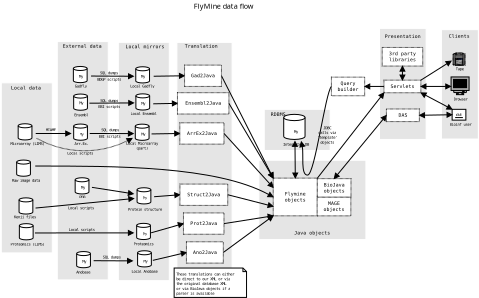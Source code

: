 <?xml version="1.0"?>
<dia:diagram xmlns:dia="http://www.lysator.liu.se/~alla/dia/">
  <dia:layer name="Background" visible="true">
    <dia:object type="Standard - Box" version="0" id="O0">
      <dia:attribute name="obj_pos">
        <dia:point val="29.557,6.989"/>
      </dia:attribute>
      <dia:attribute name="obj_bb">
        <dia:rectangle val="29.507,6.939;38.812,46.764"/>
      </dia:attribute>
      <dia:attribute name="elem_corner">
        <dia:point val="29.557,6.989"/>
      </dia:attribute>
      <dia:attribute name="elem_width">
        <dia:real val="9.205"/>
      </dia:attribute>
      <dia:attribute name="elem_height">
        <dia:real val="39.725"/>
      </dia:attribute>
      <dia:attribute name="border_color">
        <dia:color val="#ffffff"/>
      </dia:attribute>
      <dia:attribute name="inner_color">
        <dia:color val="#e5e5e5"/>
      </dia:attribute>
      <dia:attribute name="show_background">
        <dia:boolean val="true"/>
      </dia:attribute>
    </dia:object>
    <dia:object type="Standard - Box" version="0" id="O1">
      <dia:attribute name="obj_pos">
        <dia:point val="44.117,18.147"/>
      </dia:attribute>
      <dia:attribute name="obj_bb">
        <dia:rectangle val="44.067,18.097;55.153,25.056"/>
      </dia:attribute>
      <dia:attribute name="elem_corner">
        <dia:point val="44.117,18.147"/>
      </dia:attribute>
      <dia:attribute name="elem_width">
        <dia:real val="10.986"/>
      </dia:attribute>
      <dia:attribute name="elem_height">
        <dia:real val="6.859"/>
      </dia:attribute>
      <dia:attribute name="border_color">
        <dia:color val="#ffffff"/>
      </dia:attribute>
      <dia:attribute name="inner_color">
        <dia:color val="#e5e5e5"/>
      </dia:attribute>
      <dia:attribute name="show_background">
        <dia:boolean val="true"/>
      </dia:attribute>
    </dia:object>
    <dia:object type="Standard - Box" version="0" id="O2">
      <dia:attribute name="obj_pos">
        <dia:point val="43.215,26.632"/>
      </dia:attribute>
      <dia:attribute name="obj_bb">
        <dia:rectangle val="43.165,26.582;61.112,39.905"/>
      </dia:attribute>
      <dia:attribute name="elem_corner">
        <dia:point val="43.215,26.632"/>
      </dia:attribute>
      <dia:attribute name="elem_width">
        <dia:real val="17.847"/>
      </dia:attribute>
      <dia:attribute name="elem_height">
        <dia:real val="13.223"/>
      </dia:attribute>
      <dia:attribute name="border_color">
        <dia:color val="#ffffff"/>
      </dia:attribute>
      <dia:attribute name="inner_color">
        <dia:color val="#e5e5e5"/>
      </dia:attribute>
      <dia:attribute name="show_background">
        <dia:boolean val="true"/>
      </dia:attribute>
    </dia:object>
    <dia:object type="Standard - Box" version="0" id="O3">
      <dia:attribute name="obj_pos">
        <dia:point val="63.322,4.656"/>
      </dia:attribute>
      <dia:attribute name="obj_bb">
        <dia:rectangle val="63.272,4.606;71.15,23.218"/>
      </dia:attribute>
      <dia:attribute name="elem_corner">
        <dia:point val="63.322,4.656"/>
      </dia:attribute>
      <dia:attribute name="elem_width">
        <dia:real val="7.778"/>
      </dia:attribute>
      <dia:attribute name="elem_height">
        <dia:real val="18.512"/>
      </dia:attribute>
      <dia:attribute name="border_color">
        <dia:color val="#ffffff"/>
      </dia:attribute>
      <dia:attribute name="inner_color">
        <dia:color val="#e5e5e5"/>
      </dia:attribute>
      <dia:attribute name="show_background">
        <dia:boolean val="true"/>
      </dia:attribute>
    </dia:object>
    <dia:object type="Standard - Box" version="0" id="O4">
      <dia:attribute name="obj_pos">
        <dia:point val="73.646,4.868"/>
      </dia:attribute>
      <dia:attribute name="obj_bb">
        <dia:rectangle val="73.596,4.818;79.847,23.147"/>
      </dia:attribute>
      <dia:attribute name="elem_corner">
        <dia:point val="73.646,4.868"/>
      </dia:attribute>
      <dia:attribute name="elem_width">
        <dia:real val="6.152"/>
      </dia:attribute>
      <dia:attribute name="elem_height">
        <dia:real val="18.229"/>
      </dia:attribute>
      <dia:attribute name="border_color">
        <dia:color val="#ffffff"/>
      </dia:attribute>
      <dia:attribute name="inner_color">
        <dia:color val="#e5e5e5"/>
      </dia:attribute>
      <dia:attribute name="show_background">
        <dia:boolean val="true"/>
      </dia:attribute>
    </dia:object>
    <dia:object type="Standard - Box" version="0" id="O5">
      <dia:attribute name="obj_pos">
        <dia:point val="19.793,6.977"/>
      </dia:attribute>
      <dia:attribute name="obj_bb">
        <dia:rectangle val="19.742,6.927;28.343,46.752"/>
      </dia:attribute>
      <dia:attribute name="elem_corner">
        <dia:point val="19.793,6.977"/>
      </dia:attribute>
      <dia:attribute name="elem_width">
        <dia:real val="8.5"/>
      </dia:attribute>
      <dia:attribute name="elem_height">
        <dia:real val="39.725"/>
      </dia:attribute>
      <dia:attribute name="border_color">
        <dia:color val="#ffffff"/>
      </dia:attribute>
      <dia:attribute name="inner_color">
        <dia:color val="#e5e5e5"/>
      </dia:attribute>
      <dia:attribute name="show_background">
        <dia:boolean val="true"/>
      </dia:attribute>
    </dia:object>
    <dia:object type="Standard - Box" version="0" id="O6">
      <dia:attribute name="obj_pos">
        <dia:point val="9.622,6.852"/>
      </dia:attribute>
      <dia:attribute name="obj_bb">
        <dia:rectangle val="9.572,6.802;18.172,46.627"/>
      </dia:attribute>
      <dia:attribute name="elem_corner">
        <dia:point val="9.622,6.852"/>
      </dia:attribute>
      <dia:attribute name="elem_width">
        <dia:real val="8.5"/>
      </dia:attribute>
      <dia:attribute name="elem_height">
        <dia:real val="39.725"/>
      </dia:attribute>
      <dia:attribute name="border_color">
        <dia:color val="#ffffff"/>
      </dia:attribute>
      <dia:attribute name="inner_color">
        <dia:color val="#e5e5e5"/>
      </dia:attribute>
      <dia:attribute name="show_background">
        <dia:boolean val="true"/>
      </dia:attribute>
    </dia:object>
    <dia:object type="Standard - Box" version="0" id="O7">
      <dia:attribute name="obj_pos">
        <dia:point val="0.292,13.727"/>
      </dia:attribute>
      <dia:attribute name="obj_bb">
        <dia:rectangle val="0.242,13.677;8.842,42.127"/>
      </dia:attribute>
      <dia:attribute name="elem_corner">
        <dia:point val="0.292,13.727"/>
      </dia:attribute>
      <dia:attribute name="elem_width">
        <dia:real val="8.5"/>
      </dia:attribute>
      <dia:attribute name="elem_height">
        <dia:real val="28.35"/>
      </dia:attribute>
      <dia:attribute name="border_color">
        <dia:color val="#ffffff"/>
      </dia:attribute>
      <dia:attribute name="inner_color">
        <dia:color val="#e5e5e5"/>
      </dia:attribute>
      <dia:attribute name="show_background">
        <dia:boolean val="true"/>
      </dia:attribute>
    </dia:object>
    <dia:object type="Network - Storage" version="0" id="O8">
      <dia:attribute name="obj_pos">
        <dia:point val="13.45,13.7"/>
      </dia:attribute>
      <dia:attribute name="obj_bb">
        <dia:rectangle val="13.4,13.8;13.45,14.8"/>
      </dia:attribute>
      <dia:attribute name="elem_corner">
        <dia:point val="12.45,11"/>
      </dia:attribute>
      <dia:attribute name="elem_width">
        <dia:real val="2"/>
      </dia:attribute>
      <dia:attribute name="elem_height">
        <dia:real val="2.7"/>
      </dia:attribute>
      <dia:attribute name="magnify">
        <dia:real val="1"/>
      </dia:attribute>
      <dia:attribute name="text">
        <dia:composite type="text">
          <dia:attribute name="string">
            <dia:string>##</dia:string>
          </dia:attribute>
          <dia:attribute name="font">
            <dia:font name="Courier"/>
          </dia:attribute>
          <dia:attribute name="height">
            <dia:real val="1"/>
          </dia:attribute>
          <dia:attribute name="pos">
            <dia:point val="13.45,14.543"/>
          </dia:attribute>
          <dia:attribute name="color">
            <dia:color val="#000000"/>
          </dia:attribute>
          <dia:attribute name="alignment">
            <dia:enum val="1"/>
          </dia:attribute>
        </dia:composite>
      </dia:attribute>
    </dia:object>
    <dia:object type="Standard - Text" version="0" id="O9">
      <dia:attribute name="obj_pos">
        <dia:point val="13.7,14.5"/>
      </dia:attribute>
      <dia:attribute name="obj_bb">
        <dia:rectangle val="12.096,13.905;15.254,14.705"/>
      </dia:attribute>
      <dia:attribute name="text">
        <dia:composite type="text">
          <dia:attribute name="string">
            <dia:string>#Gadfly#</dia:string>
          </dia:attribute>
          <dia:attribute name="font">
            <dia:font name="Courier"/>
          </dia:attribute>
          <dia:attribute name="height">
            <dia:real val="0.8"/>
          </dia:attribute>
          <dia:attribute name="pos">
            <dia:point val="13.7,14.5"/>
          </dia:attribute>
          <dia:attribute name="color">
            <dia:color val="#000000"/>
          </dia:attribute>
          <dia:attribute name="alignment">
            <dia:enum val="1"/>
          </dia:attribute>
        </dia:composite>
      </dia:attribute>
    </dia:object>
    <dia:object type="Network - Storage" version="0" id="O10">
      <dia:attribute name="obj_pos">
        <dia:point val="13.5,18.3"/>
      </dia:attribute>
      <dia:attribute name="obj_bb">
        <dia:rectangle val="12.46,15.56;14.54,19.4"/>
      </dia:attribute>
      <dia:attribute name="elem_corner">
        <dia:point val="12.5,15.6"/>
      </dia:attribute>
      <dia:attribute name="elem_width">
        <dia:real val="2"/>
      </dia:attribute>
      <dia:attribute name="elem_height">
        <dia:real val="2.7"/>
      </dia:attribute>
      <dia:attribute name="magnify">
        <dia:real val="1"/>
      </dia:attribute>
      <dia:attribute name="text">
        <dia:composite type="text">
          <dia:attribute name="string">
            <dia:string>##</dia:string>
          </dia:attribute>
          <dia:attribute name="font">
            <dia:font name="Courier"/>
          </dia:attribute>
          <dia:attribute name="height">
            <dia:real val="1"/>
          </dia:attribute>
          <dia:attribute name="pos">
            <dia:point val="13.5,19.143"/>
          </dia:attribute>
          <dia:attribute name="color">
            <dia:color val="#000000"/>
          </dia:attribute>
          <dia:attribute name="alignment">
            <dia:enum val="1"/>
          </dia:attribute>
        </dia:composite>
      </dia:attribute>
    </dia:object>
    <dia:object type="Standard - Text" version="0" id="O11">
      <dia:attribute name="obj_pos">
        <dia:point val="13.6,19.3"/>
      </dia:attribute>
      <dia:attribute name="obj_bb">
        <dia:rectangle val="11.753,18.705;15.397,19.505"/>
      </dia:attribute>
      <dia:attribute name="text">
        <dia:composite type="text">
          <dia:attribute name="string">
            <dia:string>#Ensembl#</dia:string>
          </dia:attribute>
          <dia:attribute name="font">
            <dia:font name="Courier"/>
          </dia:attribute>
          <dia:attribute name="height">
            <dia:real val="0.8"/>
          </dia:attribute>
          <dia:attribute name="pos">
            <dia:point val="13.6,19.3"/>
          </dia:attribute>
          <dia:attribute name="color">
            <dia:color val="#000000"/>
          </dia:attribute>
          <dia:attribute name="alignment">
            <dia:enum val="1"/>
          </dia:attribute>
        </dia:composite>
      </dia:attribute>
    </dia:object>
    <dia:object type="Network - Storage" version="0" id="O12">
      <dia:attribute name="obj_pos">
        <dia:point val="13.5,23.3"/>
      </dia:attribute>
      <dia:attribute name="obj_bb">
        <dia:rectangle val="12.46,20.56;14.54,24.4"/>
      </dia:attribute>
      <dia:attribute name="elem_corner">
        <dia:point val="12.5,20.6"/>
      </dia:attribute>
      <dia:attribute name="elem_width">
        <dia:real val="2"/>
      </dia:attribute>
      <dia:attribute name="elem_height">
        <dia:real val="2.7"/>
      </dia:attribute>
      <dia:attribute name="magnify">
        <dia:real val="1"/>
      </dia:attribute>
      <dia:attribute name="text">
        <dia:composite type="text">
          <dia:attribute name="string">
            <dia:string>##</dia:string>
          </dia:attribute>
          <dia:attribute name="font">
            <dia:font name="Courier"/>
          </dia:attribute>
          <dia:attribute name="height">
            <dia:real val="1"/>
          </dia:attribute>
          <dia:attribute name="pos">
            <dia:point val="13.5,24.143"/>
          </dia:attribute>
          <dia:attribute name="color">
            <dia:color val="#000000"/>
          </dia:attribute>
          <dia:attribute name="alignment">
            <dia:enum val="1"/>
          </dia:attribute>
        </dia:composite>
      </dia:attribute>
    </dia:object>
    <dia:object type="Standard - Text" version="0" id="O13">
      <dia:attribute name="obj_pos">
        <dia:point val="13.65,24.1"/>
      </dia:attribute>
      <dia:attribute name="obj_bb">
        <dia:rectangle val="11.803,23.505;15.447,24.305"/>
      </dia:attribute>
      <dia:attribute name="text">
        <dia:composite type="text">
          <dia:attribute name="string">
            <dia:string>#Arr.Ex.#</dia:string>
          </dia:attribute>
          <dia:attribute name="font">
            <dia:font name="Courier"/>
          </dia:attribute>
          <dia:attribute name="height">
            <dia:real val="0.8"/>
          </dia:attribute>
          <dia:attribute name="pos">
            <dia:point val="13.65,24.1"/>
          </dia:attribute>
          <dia:attribute name="color">
            <dia:color val="#000000"/>
          </dia:attribute>
          <dia:attribute name="alignment">
            <dia:enum val="1"/>
          </dia:attribute>
        </dia:composite>
      </dia:attribute>
    </dia:object>
    <dia:object type="Standard - Text" version="0" id="O14">
      <dia:attribute name="obj_pos">
        <dia:point val="18.257,12.283"/>
      </dia:attribute>
      <dia:attribute name="obj_bb">
        <dia:rectangle val="15.925,11.688;20.539,12.488"/>
      </dia:attribute>
      <dia:attribute name="text">
        <dia:composite type="text">
          <dia:attribute name="string">
            <dia:string>#SQL dumps#</dia:string>
          </dia:attribute>
          <dia:attribute name="font">
            <dia:font name="Courier"/>
          </dia:attribute>
          <dia:attribute name="height">
            <dia:real val="0.8"/>
          </dia:attribute>
          <dia:attribute name="pos">
            <dia:point val="18.257,12.283"/>
          </dia:attribute>
          <dia:attribute name="color">
            <dia:color val="#000000"/>
          </dia:attribute>
          <dia:attribute name="alignment">
            <dia:enum val="1"/>
          </dia:attribute>
        </dia:composite>
      </dia:attribute>
    </dia:object>
    <dia:object type="Standard - Text" version="0" id="O15">
      <dia:attribute name="obj_pos">
        <dia:point val="18.299,16.904"/>
      </dia:attribute>
      <dia:attribute name="obj_bb">
        <dia:rectangle val="15.967,16.309;20.58,17.109"/>
      </dia:attribute>
      <dia:attribute name="text">
        <dia:composite type="text">
          <dia:attribute name="string">
            <dia:string>#SQL dumps#</dia:string>
          </dia:attribute>
          <dia:attribute name="font">
            <dia:font name="Courier"/>
          </dia:attribute>
          <dia:attribute name="height">
            <dia:real val="0.8"/>
          </dia:attribute>
          <dia:attribute name="pos">
            <dia:point val="18.299,16.904"/>
          </dia:attribute>
          <dia:attribute name="color">
            <dia:color val="#000000"/>
          </dia:attribute>
          <dia:attribute name="alignment">
            <dia:enum val="1"/>
          </dia:attribute>
        </dia:composite>
      </dia:attribute>
    </dia:object>
    <dia:object type="Standard - Text" version="0" id="O16">
      <dia:attribute name="obj_pos">
        <dia:point val="18.336,22.881"/>
      </dia:attribute>
      <dia:attribute name="obj_bb">
        <dia:rectangle val="15.52,22.287;21.103,23.087"/>
      </dia:attribute>
      <dia:attribute name="text">
        <dia:composite type="text">
          <dia:attribute name="string">
            <dia:string>#EBI scripts#</dia:string>
          </dia:attribute>
          <dia:attribute name="font">
            <dia:font name="Courier"/>
          </dia:attribute>
          <dia:attribute name="height">
            <dia:real val="0.8"/>
          </dia:attribute>
          <dia:attribute name="pos">
            <dia:point val="18.336,22.881"/>
          </dia:attribute>
          <dia:attribute name="color">
            <dia:color val="#000000"/>
          </dia:attribute>
          <dia:attribute name="alignment">
            <dia:enum val="1"/>
          </dia:attribute>
        </dia:composite>
      </dia:attribute>
    </dia:object>
    <dia:object type="Network - Storage" version="0" id="O17">
      <dia:attribute name="obj_pos">
        <dia:point val="23.85,13.75"/>
      </dia:attribute>
      <dia:attribute name="obj_bb">
        <dia:rectangle val="22.81,11.01;24.89,14.85"/>
      </dia:attribute>
      <dia:attribute name="elem_corner">
        <dia:point val="22.85,11.05"/>
      </dia:attribute>
      <dia:attribute name="elem_width">
        <dia:real val="2"/>
      </dia:attribute>
      <dia:attribute name="elem_height">
        <dia:real val="2.7"/>
      </dia:attribute>
      <dia:attribute name="magnify">
        <dia:real val="1"/>
      </dia:attribute>
      <dia:attribute name="text">
        <dia:composite type="text">
          <dia:attribute name="string">
            <dia:string>##</dia:string>
          </dia:attribute>
          <dia:attribute name="font">
            <dia:font name="Courier"/>
          </dia:attribute>
          <dia:attribute name="height">
            <dia:real val="1"/>
          </dia:attribute>
          <dia:attribute name="pos">
            <dia:point val="23.85,14.593"/>
          </dia:attribute>
          <dia:attribute name="color">
            <dia:color val="#000000"/>
          </dia:attribute>
          <dia:attribute name="alignment">
            <dia:enum val="1"/>
          </dia:attribute>
        </dia:composite>
      </dia:attribute>
    </dia:object>
    <dia:object type="Network - Storage" version="0" id="O18">
      <dia:attribute name="obj_pos">
        <dia:point val="23.87,18.265"/>
      </dia:attribute>
      <dia:attribute name="obj_bb">
        <dia:rectangle val="22.83,15.525;24.91,19.365"/>
      </dia:attribute>
      <dia:attribute name="elem_corner">
        <dia:point val="22.87,15.565"/>
      </dia:attribute>
      <dia:attribute name="elem_width">
        <dia:real val="2"/>
      </dia:attribute>
      <dia:attribute name="elem_height">
        <dia:real val="2.7"/>
      </dia:attribute>
      <dia:attribute name="magnify">
        <dia:real val="1"/>
      </dia:attribute>
      <dia:attribute name="text">
        <dia:composite type="text">
          <dia:attribute name="string">
            <dia:string>##</dia:string>
          </dia:attribute>
          <dia:attribute name="font">
            <dia:font name="Courier"/>
          </dia:attribute>
          <dia:attribute name="height">
            <dia:real val="1"/>
          </dia:attribute>
          <dia:attribute name="pos">
            <dia:point val="23.87,19.108"/>
          </dia:attribute>
          <dia:attribute name="color">
            <dia:color val="#000000"/>
          </dia:attribute>
          <dia:attribute name="alignment">
            <dia:enum val="1"/>
          </dia:attribute>
        </dia:composite>
      </dia:attribute>
    </dia:object>
    <dia:object type="Network - Storage" version="0" id="O19">
      <dia:attribute name="obj_pos">
        <dia:point val="23.77,23.315"/>
      </dia:attribute>
      <dia:attribute name="obj_bb">
        <dia:rectangle val="22.73,20.575;24.81,24.415"/>
      </dia:attribute>
      <dia:attribute name="elem_corner">
        <dia:point val="22.77,20.615"/>
      </dia:attribute>
      <dia:attribute name="elem_width">
        <dia:real val="2"/>
      </dia:attribute>
      <dia:attribute name="elem_height">
        <dia:real val="2.7"/>
      </dia:attribute>
      <dia:attribute name="magnify">
        <dia:real val="1"/>
      </dia:attribute>
      <dia:attribute name="text">
        <dia:composite type="text">
          <dia:attribute name="string">
            <dia:string>##</dia:string>
          </dia:attribute>
          <dia:attribute name="font">
            <dia:font name="Courier"/>
          </dia:attribute>
          <dia:attribute name="height">
            <dia:real val="1"/>
          </dia:attribute>
          <dia:attribute name="pos">
            <dia:point val="23.77,24.158"/>
          </dia:attribute>
          <dia:attribute name="color">
            <dia:color val="#000000"/>
          </dia:attribute>
          <dia:attribute name="alignment">
            <dia:enum val="1"/>
          </dia:attribute>
        </dia:composite>
      </dia:attribute>
    </dia:object>
    <dia:object type="Standard - Text" version="0" id="O20">
      <dia:attribute name="obj_pos">
        <dia:point val="23.8,14.5"/>
      </dia:attribute>
      <dia:attribute name="obj_bb">
        <dia:rectangle val="20.741,13.905;26.809,14.705"/>
      </dia:attribute>
      <dia:attribute name="text">
        <dia:composite type="text">
          <dia:attribute name="string">
            <dia:string>#Local Gadfly#</dia:string>
          </dia:attribute>
          <dia:attribute name="font">
            <dia:font name="Courier"/>
          </dia:attribute>
          <dia:attribute name="height">
            <dia:real val="0.8"/>
          </dia:attribute>
          <dia:attribute name="pos">
            <dia:point val="23.8,14.5"/>
          </dia:attribute>
          <dia:attribute name="color">
            <dia:color val="#000000"/>
          </dia:attribute>
          <dia:attribute name="alignment">
            <dia:enum val="1"/>
          </dia:attribute>
        </dia:composite>
      </dia:attribute>
    </dia:object>
    <dia:object type="Standard - Text" version="0" id="O21">
      <dia:attribute name="obj_pos">
        <dia:point val="24,19.1"/>
      </dia:attribute>
      <dia:attribute name="obj_bb">
        <dia:rectangle val="20.699,18.505;27.251,19.305"/>
      </dia:attribute>
      <dia:attribute name="text">
        <dia:composite type="text">
          <dia:attribute name="string">
            <dia:string>#Local Ensembl#</dia:string>
          </dia:attribute>
          <dia:attribute name="font">
            <dia:font name="Courier"/>
          </dia:attribute>
          <dia:attribute name="height">
            <dia:real val="0.8"/>
          </dia:attribute>
          <dia:attribute name="pos">
            <dia:point val="24,19.1"/>
          </dia:attribute>
          <dia:attribute name="color">
            <dia:color val="#000000"/>
          </dia:attribute>
          <dia:attribute name="alignment">
            <dia:enum val="1"/>
          </dia:attribute>
        </dia:composite>
      </dia:attribute>
    </dia:object>
    <dia:object type="Standard - Text" version="0" id="O22">
      <dia:attribute name="obj_pos">
        <dia:point val="23.75,24.05"/>
      </dia:attribute>
      <dia:attribute name="obj_bb">
        <dia:rectangle val="19.722,23.455;27.728,25.055"/>
      </dia:attribute>
      <dia:attribute name="text">
        <dia:composite type="text">
          <dia:attribute name="string">
            <dia:string>#Local Microarray
(part)#</dia:string>
          </dia:attribute>
          <dia:attribute name="font">
            <dia:font name="Courier"/>
          </dia:attribute>
          <dia:attribute name="height">
            <dia:real val="0.8"/>
          </dia:attribute>
          <dia:attribute name="pos">
            <dia:point val="23.75,24.05"/>
          </dia:attribute>
          <dia:attribute name="color">
            <dia:color val="#000000"/>
          </dia:attribute>
          <dia:attribute name="alignment">
            <dia:enum val="1"/>
          </dia:attribute>
        </dia:composite>
      </dia:attribute>
    </dia:object>
    <dia:object type="Network - Storage" version="0" id="O23">
      <dia:attribute name="obj_pos">
        <dia:point val="24,39.85"/>
      </dia:attribute>
      <dia:attribute name="obj_bb">
        <dia:rectangle val="22.96,37.11;25.04,40.95"/>
      </dia:attribute>
      <dia:attribute name="elem_corner">
        <dia:point val="23,37.15"/>
      </dia:attribute>
      <dia:attribute name="elem_width">
        <dia:real val="2"/>
      </dia:attribute>
      <dia:attribute name="elem_height">
        <dia:real val="2.7"/>
      </dia:attribute>
      <dia:attribute name="magnify">
        <dia:real val="1"/>
      </dia:attribute>
      <dia:attribute name="text">
        <dia:composite type="text">
          <dia:attribute name="string">
            <dia:string>##</dia:string>
          </dia:attribute>
          <dia:attribute name="font">
            <dia:font name="Courier"/>
          </dia:attribute>
          <dia:attribute name="height">
            <dia:real val="1"/>
          </dia:attribute>
          <dia:attribute name="pos">
            <dia:point val="24,40.693"/>
          </dia:attribute>
          <dia:attribute name="color">
            <dia:color val="#000000"/>
          </dia:attribute>
          <dia:attribute name="alignment">
            <dia:enum val="1"/>
          </dia:attribute>
        </dia:composite>
      </dia:attribute>
    </dia:object>
    <dia:object type="Standard - Text" version="0" id="O24">
      <dia:attribute name="obj_pos">
        <dia:point val="24.25,35.05"/>
      </dia:attribute>
      <dia:attribute name="obj_bb">
        <dia:rectangle val="19.979,34.455;28.471,35.255"/>
      </dia:attribute>
      <dia:attribute name="text">
        <dia:composite type="text">
          <dia:attribute name="string">
            <dia:string>#Protein structure#</dia:string>
          </dia:attribute>
          <dia:attribute name="font">
            <dia:font name="Courier"/>
          </dia:attribute>
          <dia:attribute name="height">
            <dia:real val="0.8"/>
          </dia:attribute>
          <dia:attribute name="pos">
            <dia:point val="24.25,35.05"/>
          </dia:attribute>
          <dia:attribute name="color">
            <dia:color val="#000000"/>
          </dia:attribute>
          <dia:attribute name="alignment">
            <dia:enum val="1"/>
          </dia:attribute>
        </dia:composite>
      </dia:attribute>
    </dia:object>
    <dia:object type="Network - Storage" version="0" id="O25">
      <dia:attribute name="obj_pos">
        <dia:point val="24.07,33.915"/>
      </dia:attribute>
      <dia:attribute name="obj_bb">
        <dia:rectangle val="23.03,31.175;25.11,35.015"/>
      </dia:attribute>
      <dia:attribute name="elem_corner">
        <dia:point val="23.07,31.215"/>
      </dia:attribute>
      <dia:attribute name="elem_width">
        <dia:real val="2"/>
      </dia:attribute>
      <dia:attribute name="elem_height">
        <dia:real val="2.7"/>
      </dia:attribute>
      <dia:attribute name="magnify">
        <dia:real val="1"/>
      </dia:attribute>
      <dia:attribute name="text">
        <dia:composite type="text">
          <dia:attribute name="string">
            <dia:string>##</dia:string>
          </dia:attribute>
          <dia:attribute name="font">
            <dia:font name="Courier"/>
          </dia:attribute>
          <dia:attribute name="height">
            <dia:real val="1"/>
          </dia:attribute>
          <dia:attribute name="pos">
            <dia:point val="24.07,34.758"/>
          </dia:attribute>
          <dia:attribute name="color">
            <dia:color val="#000000"/>
          </dia:attribute>
          <dia:attribute name="alignment">
            <dia:enum val="1"/>
          </dia:attribute>
        </dia:composite>
      </dia:attribute>
    </dia:object>
    <dia:object type="Standard - Text" version="0" id="O26">
      <dia:attribute name="obj_pos">
        <dia:point val="24,40.8"/>
      </dia:attribute>
      <dia:attribute name="obj_bb">
        <dia:rectangle val="21.426,40.205;26.524,41.005"/>
      </dia:attribute>
      <dia:attribute name="text">
        <dia:composite type="text">
          <dia:attribute name="string">
            <dia:string>#Proteomics#</dia:string>
          </dia:attribute>
          <dia:attribute name="font">
            <dia:font name="Courier"/>
          </dia:attribute>
          <dia:attribute name="height">
            <dia:real val="0.8"/>
          </dia:attribute>
          <dia:attribute name="pos">
            <dia:point val="24,40.8"/>
          </dia:attribute>
          <dia:attribute name="color">
            <dia:color val="#000000"/>
          </dia:attribute>
          <dia:attribute name="alignment">
            <dia:enum val="1"/>
          </dia:attribute>
        </dia:composite>
      </dia:attribute>
    </dia:object>
    <dia:object type="Network - Storage" version="0" id="O27">
      <dia:attribute name="obj_pos">
        <dia:point val="14,44.55"/>
      </dia:attribute>
      <dia:attribute name="obj_bb">
        <dia:rectangle val="12.96,41.81;15.04,45.65"/>
      </dia:attribute>
      <dia:attribute name="elem_corner">
        <dia:point val="13,41.85"/>
      </dia:attribute>
      <dia:attribute name="elem_width">
        <dia:real val="2"/>
      </dia:attribute>
      <dia:attribute name="elem_height">
        <dia:real val="2.7"/>
      </dia:attribute>
      <dia:attribute name="magnify">
        <dia:real val="1"/>
      </dia:attribute>
      <dia:attribute name="text">
        <dia:composite type="text">
          <dia:attribute name="string">
            <dia:string>##</dia:string>
          </dia:attribute>
          <dia:attribute name="font">
            <dia:font name="Courier"/>
          </dia:attribute>
          <dia:attribute name="height">
            <dia:real val="1"/>
          </dia:attribute>
          <dia:attribute name="pos">
            <dia:point val="14,45.393"/>
          </dia:attribute>
          <dia:attribute name="color">
            <dia:color val="#000000"/>
          </dia:attribute>
          <dia:attribute name="alignment">
            <dia:enum val="1"/>
          </dia:attribute>
        </dia:composite>
      </dia:attribute>
    </dia:object>
    <dia:object type="Standard - Text" version="0" id="O28">
      <dia:attribute name="obj_pos">
        <dia:point val="13.95,45.5"/>
      </dia:attribute>
      <dia:attribute name="obj_bb">
        <dia:rectangle val="12.103,44.905;15.747,45.705"/>
      </dia:attribute>
      <dia:attribute name="text">
        <dia:composite type="text">
          <dia:attribute name="string">
            <dia:string>#Anobase#</dia:string>
          </dia:attribute>
          <dia:attribute name="font">
            <dia:font name="Courier"/>
          </dia:attribute>
          <dia:attribute name="height">
            <dia:real val="0.8"/>
          </dia:attribute>
          <dia:attribute name="pos">
            <dia:point val="13.95,45.5"/>
          </dia:attribute>
          <dia:attribute name="color">
            <dia:color val="#000000"/>
          </dia:attribute>
          <dia:attribute name="alignment">
            <dia:enum val="1"/>
          </dia:attribute>
        </dia:composite>
      </dia:attribute>
    </dia:object>
    <dia:object type="Network - Storage" version="0" id="O29">
      <dia:attribute name="obj_pos">
        <dia:point val="24.154,44.415"/>
      </dia:attribute>
      <dia:attribute name="obj_bb">
        <dia:rectangle val="23.114,41.675;25.194,45.515"/>
      </dia:attribute>
      <dia:attribute name="elem_corner">
        <dia:point val="23.154,41.715"/>
      </dia:attribute>
      <dia:attribute name="elem_width">
        <dia:real val="2"/>
      </dia:attribute>
      <dia:attribute name="elem_height">
        <dia:real val="2.7"/>
      </dia:attribute>
      <dia:attribute name="magnify">
        <dia:real val="1"/>
      </dia:attribute>
      <dia:attribute name="text">
        <dia:composite type="text">
          <dia:attribute name="string">
            <dia:string>##</dia:string>
          </dia:attribute>
          <dia:attribute name="font">
            <dia:font name="Courier"/>
          </dia:attribute>
          <dia:attribute name="height">
            <dia:real val="1"/>
          </dia:attribute>
          <dia:attribute name="pos">
            <dia:point val="24.154,45.258"/>
          </dia:attribute>
          <dia:attribute name="color">
            <dia:color val="#000000"/>
          </dia:attribute>
          <dia:attribute name="alignment">
            <dia:enum val="1"/>
          </dia:attribute>
        </dia:composite>
      </dia:attribute>
    </dia:object>
    <dia:object type="Standard - Text" version="0" id="O30">
      <dia:attribute name="obj_pos">
        <dia:point val="24.154,45.365"/>
      </dia:attribute>
      <dia:attribute name="obj_bb">
        <dia:rectangle val="20.853,44.77;27.405,45.57"/>
      </dia:attribute>
      <dia:attribute name="text">
        <dia:composite type="text">
          <dia:attribute name="string">
            <dia:string>#Local Anobase#</dia:string>
          </dia:attribute>
          <dia:attribute name="font">
            <dia:font name="Courier"/>
          </dia:attribute>
          <dia:attribute name="height">
            <dia:real val="0.8"/>
          </dia:attribute>
          <dia:attribute name="pos">
            <dia:point val="24.154,45.365"/>
          </dia:attribute>
          <dia:attribute name="color">
            <dia:color val="#000000"/>
          </dia:attribute>
          <dia:attribute name="alignment">
            <dia:enum val="1"/>
          </dia:attribute>
        </dia:composite>
      </dia:attribute>
    </dia:object>
    <dia:object type="Network - Storage" version="0" id="O31">
      <dia:attribute name="obj_pos">
        <dia:point val="4.25,23.25"/>
      </dia:attribute>
      <dia:attribute name="obj_bb">
        <dia:rectangle val="3.21,20.51;5.29,24.35"/>
      </dia:attribute>
      <dia:attribute name="elem_corner">
        <dia:point val="3.25,20.55"/>
      </dia:attribute>
      <dia:attribute name="elem_width">
        <dia:real val="2"/>
      </dia:attribute>
      <dia:attribute name="elem_height">
        <dia:real val="2.7"/>
      </dia:attribute>
      <dia:attribute name="magnify">
        <dia:real val="1"/>
      </dia:attribute>
      <dia:attribute name="text">
        <dia:composite type="text">
          <dia:attribute name="string">
            <dia:string>##</dia:string>
          </dia:attribute>
          <dia:attribute name="font">
            <dia:font name="Courier"/>
          </dia:attribute>
          <dia:attribute name="height">
            <dia:real val="1"/>
          </dia:attribute>
          <dia:attribute name="pos">
            <dia:point val="4.25,24.093"/>
          </dia:attribute>
          <dia:attribute name="color">
            <dia:color val="#000000"/>
          </dia:attribute>
          <dia:attribute name="alignment">
            <dia:enum val="1"/>
          </dia:attribute>
        </dia:composite>
      </dia:attribute>
    </dia:object>
    <dia:object type="Standard - Text" version="0" id="O32">
      <dia:attribute name="obj_pos">
        <dia:point val="4.65,24.1"/>
      </dia:attribute>
      <dia:attribute name="obj_bb">
        <dia:rectangle val="0.379,23.505;8.871,24.305"/>
      </dia:attribute>
      <dia:attribute name="text">
        <dia:composite type="text">
          <dia:attribute name="string">
            <dia:string>#Microarray (LIMS)#</dia:string>
          </dia:attribute>
          <dia:attribute name="font">
            <dia:font name="Courier"/>
          </dia:attribute>
          <dia:attribute name="height">
            <dia:real val="0.8"/>
          </dia:attribute>
          <dia:attribute name="pos">
            <dia:point val="4.65,24.1"/>
          </dia:attribute>
          <dia:attribute name="color">
            <dia:color val="#000000"/>
          </dia:attribute>
          <dia:attribute name="alignment">
            <dia:enum val="1"/>
          </dia:attribute>
        </dia:composite>
      </dia:attribute>
    </dia:object>
    <dia:object type="Network - Storage" version="0" id="O33">
      <dia:attribute name="obj_pos">
        <dia:point val="4.45,39.9"/>
      </dia:attribute>
      <dia:attribute name="obj_bb">
        <dia:rectangle val="3.41,37.16;5.49,41"/>
      </dia:attribute>
      <dia:attribute name="elem_corner">
        <dia:point val="3.45,37.2"/>
      </dia:attribute>
      <dia:attribute name="elem_width">
        <dia:real val="2"/>
      </dia:attribute>
      <dia:attribute name="elem_height">
        <dia:real val="2.7"/>
      </dia:attribute>
      <dia:attribute name="magnify">
        <dia:real val="1"/>
      </dia:attribute>
      <dia:attribute name="text">
        <dia:composite type="text">
          <dia:attribute name="string">
            <dia:string>##</dia:string>
          </dia:attribute>
          <dia:attribute name="font">
            <dia:font name="Courier"/>
          </dia:attribute>
          <dia:attribute name="height">
            <dia:real val="1"/>
          </dia:attribute>
          <dia:attribute name="pos">
            <dia:point val="4.45,40.743"/>
          </dia:attribute>
          <dia:attribute name="color">
            <dia:color val="#000000"/>
          </dia:attribute>
          <dia:attribute name="alignment">
            <dia:enum val="1"/>
          </dia:attribute>
        </dia:composite>
      </dia:attribute>
    </dia:object>
    <dia:object type="Standard - Text" version="0" id="O34">
      <dia:attribute name="obj_pos">
        <dia:point val="4.65,40.85"/>
      </dia:attribute>
      <dia:attribute name="obj_bb">
        <dia:rectangle val="0.379,40.255;8.871,41.055"/>
      </dia:attribute>
      <dia:attribute name="text">
        <dia:composite type="text">
          <dia:attribute name="string">
            <dia:string>#Proteomics (LIMS)#</dia:string>
          </dia:attribute>
          <dia:attribute name="font">
            <dia:font name="Courier"/>
          </dia:attribute>
          <dia:attribute name="height">
            <dia:real val="0.8"/>
          </dia:attribute>
          <dia:attribute name="pos">
            <dia:point val="4.65,40.85"/>
          </dia:attribute>
          <dia:attribute name="color">
            <dia:color val="#000000"/>
          </dia:attribute>
          <dia:attribute name="alignment">
            <dia:enum val="1"/>
          </dia:attribute>
        </dia:composite>
      </dia:attribute>
    </dia:object>
    <dia:object type="Network - Storage" version="0" id="O35">
      <dia:attribute name="obj_pos">
        <dia:point val="13.75,32.25"/>
      </dia:attribute>
      <dia:attribute name="obj_bb">
        <dia:rectangle val="12.71,29.51;14.79,33.35"/>
      </dia:attribute>
      <dia:attribute name="elem_corner">
        <dia:point val="12.75,29.55"/>
      </dia:attribute>
      <dia:attribute name="elem_width">
        <dia:real val="2"/>
      </dia:attribute>
      <dia:attribute name="elem_height">
        <dia:real val="2.7"/>
      </dia:attribute>
      <dia:attribute name="magnify">
        <dia:real val="1"/>
      </dia:attribute>
      <dia:attribute name="text">
        <dia:composite type="text">
          <dia:attribute name="string">
            <dia:string>##</dia:string>
          </dia:attribute>
          <dia:attribute name="font">
            <dia:font name="Courier"/>
          </dia:attribute>
          <dia:attribute name="height">
            <dia:real val="1"/>
          </dia:attribute>
          <dia:attribute name="pos">
            <dia:point val="13.75,33.093"/>
          </dia:attribute>
          <dia:attribute name="color">
            <dia:color val="#000000"/>
          </dia:attribute>
          <dia:attribute name="alignment">
            <dia:enum val="1"/>
          </dia:attribute>
        </dia:composite>
      </dia:attribute>
    </dia:object>
    <dia:object type="Standard - Text" version="0" id="O36">
      <dia:attribute name="obj_pos">
        <dia:point val="13.8,33"/>
      </dia:attribute>
      <dia:attribute name="obj_bb">
        <dia:rectangle val="12.923,32.405;14.627,33.205"/>
      </dia:attribute>
      <dia:attribute name="text">
        <dia:composite type="text">
          <dia:attribute name="string">
            <dia:string>#PDB#</dia:string>
          </dia:attribute>
          <dia:attribute name="font">
            <dia:font name="Courier"/>
          </dia:attribute>
          <dia:attribute name="height">
            <dia:real val="0.8"/>
          </dia:attribute>
          <dia:attribute name="pos">
            <dia:point val="13.8,33"/>
          </dia:attribute>
          <dia:attribute name="color">
            <dia:color val="#000000"/>
          </dia:attribute>
          <dia:attribute name="alignment">
            <dia:enum val="1"/>
          </dia:attribute>
        </dia:composite>
      </dia:attribute>
    </dia:object>
    <dia:object type="Network - Storage" version="0" id="O37">
      <dia:attribute name="obj_pos">
        <dia:point val="4.4,35.6"/>
      </dia:attribute>
      <dia:attribute name="obj_bb">
        <dia:rectangle val="3.36,32.86;5.44,36.7"/>
      </dia:attribute>
      <dia:attribute name="elem_corner">
        <dia:point val="3.4,32.9"/>
      </dia:attribute>
      <dia:attribute name="elem_width">
        <dia:real val="2"/>
      </dia:attribute>
      <dia:attribute name="elem_height">
        <dia:real val="2.7"/>
      </dia:attribute>
      <dia:attribute name="magnify">
        <dia:real val="1"/>
      </dia:attribute>
      <dia:attribute name="text">
        <dia:composite type="text">
          <dia:attribute name="string">
            <dia:string>##</dia:string>
          </dia:attribute>
          <dia:attribute name="font">
            <dia:font name="Courier"/>
          </dia:attribute>
          <dia:attribute name="height">
            <dia:real val="1"/>
          </dia:attribute>
          <dia:attribute name="pos">
            <dia:point val="4.4,36.443"/>
          </dia:attribute>
          <dia:attribute name="color">
            <dia:color val="#000000"/>
          </dia:attribute>
          <dia:attribute name="alignment">
            <dia:enum val="1"/>
          </dia:attribute>
        </dia:composite>
      </dia:attribute>
    </dia:object>
    <dia:object type="Standard - Text" version="0" id="O38">
      <dia:attribute name="obj_pos">
        <dia:point val="4.25,36.3"/>
      </dia:attribute>
      <dia:attribute name="obj_bb">
        <dia:rectangle val="1.434,35.705;7.016,36.505"/>
      </dia:attribute>
      <dia:attribute name="text">
        <dia:composite type="text">
          <dia:attribute name="string">
            <dia:string>#Kenji files#</dia:string>
          </dia:attribute>
          <dia:attribute name="font">
            <dia:font name="Courier"/>
          </dia:attribute>
          <dia:attribute name="height">
            <dia:real val="0.8"/>
          </dia:attribute>
          <dia:attribute name="pos">
            <dia:point val="4.25,36.3"/>
          </dia:attribute>
          <dia:attribute name="color">
            <dia:color val="#000000"/>
          </dia:attribute>
          <dia:attribute name="alignment">
            <dia:enum val="1"/>
          </dia:attribute>
        </dia:composite>
      </dia:attribute>
    </dia:object>
    <dia:object type="Standard - Line" version="0" id="O39">
      <dia:attribute name="obj_pos">
        <dia:point val="15.25,12.6"/>
      </dia:attribute>
      <dia:attribute name="obj_bb">
        <dia:rectangle val="15.2,11.832;22.395,13.432"/>
      </dia:attribute>
      <dia:attribute name="conn_endpoints">
        <dia:point val="15.25,12.6"/>
        <dia:point val="22.345,12.632"/>
      </dia:attribute>
      <dia:attribute name="numcp">
        <dia:int val="1"/>
      </dia:attribute>
      <dia:attribute name="end_arrow">
        <dia:enum val="3"/>
      </dia:attribute>
      <dia:attribute name="end_arrow_length">
        <dia:real val="0.8"/>
      </dia:attribute>
      <dia:attribute name="end_arrow_width">
        <dia:real val="0.8"/>
      </dia:attribute>
    </dia:object>
    <dia:object type="Standard - Line" version="0" id="O40">
      <dia:attribute name="obj_pos">
        <dia:point val="14.98,17.125"/>
      </dia:attribute>
      <dia:attribute name="obj_bb">
        <dia:rectangle val="14.93,16.277;22.433,17.877"/>
      </dia:attribute>
      <dia:attribute name="conn_endpoints">
        <dia:point val="14.98,17.125"/>
        <dia:point val="22.383,17.077"/>
      </dia:attribute>
      <dia:attribute name="numcp">
        <dia:int val="1"/>
      </dia:attribute>
      <dia:attribute name="end_arrow">
        <dia:enum val="3"/>
      </dia:attribute>
      <dia:attribute name="end_arrow_length">
        <dia:real val="0.8"/>
      </dia:attribute>
      <dia:attribute name="end_arrow_width">
        <dia:real val="0.8"/>
      </dia:attribute>
    </dia:object>
    <dia:object type="Standard - Line" version="0" id="O41">
      <dia:attribute name="obj_pos">
        <dia:point val="15.03,22.175"/>
      </dia:attribute>
      <dia:attribute name="obj_bb">
        <dia:rectangle val="14.98,21.391;22.372,22.991"/>
      </dia:attribute>
      <dia:attribute name="conn_endpoints">
        <dia:point val="15.03,22.175"/>
        <dia:point val="22.322,22.191"/>
      </dia:attribute>
      <dia:attribute name="numcp">
        <dia:int val="1"/>
      </dia:attribute>
      <dia:attribute name="end_arrow">
        <dia:enum val="3"/>
      </dia:attribute>
      <dia:attribute name="end_arrow_length">
        <dia:real val="0.8"/>
      </dia:attribute>
      <dia:attribute name="end_arrow_width">
        <dia:real val="0.8"/>
      </dia:attribute>
    </dia:object>
    <dia:object type="Standard - Line" version="0" id="O42">
      <dia:attribute name="obj_pos">
        <dia:point val="15.68,43.375"/>
      </dia:attribute>
      <dia:attribute name="obj_bb">
        <dia:rectangle val="15.63,42.605;22.231,44.205"/>
      </dia:attribute>
      <dia:attribute name="conn_endpoints">
        <dia:point val="15.68,43.375"/>
        <dia:point val="22.181,43.405"/>
      </dia:attribute>
      <dia:attribute name="numcp">
        <dia:int val="1"/>
      </dia:attribute>
      <dia:attribute name="end_arrow">
        <dia:enum val="3"/>
      </dia:attribute>
      <dia:attribute name="end_arrow_length">
        <dia:real val="0.8"/>
      </dia:attribute>
      <dia:attribute name="end_arrow_width">
        <dia:real val="0.8"/>
      </dia:attribute>
    </dia:object>
    <dia:object type="Standard - Line" version="0" id="O43">
      <dia:attribute name="obj_pos">
        <dia:point val="6.03,22.175"/>
      </dia:attribute>
      <dia:attribute name="obj_bb">
        <dia:rectangle val="5.98,21.375;11.93,22.975"/>
      </dia:attribute>
      <dia:attribute name="conn_endpoints">
        <dia:point val="6.03,22.175"/>
        <dia:point val="11.88,22.175"/>
      </dia:attribute>
      <dia:attribute name="numcp">
        <dia:int val="1"/>
      </dia:attribute>
      <dia:attribute name="end_arrow">
        <dia:enum val="3"/>
      </dia:attribute>
      <dia:attribute name="end_arrow_length">
        <dia:real val="0.8"/>
      </dia:attribute>
      <dia:attribute name="end_arrow_width">
        <dia:real val="0.8"/>
      </dia:attribute>
    </dia:object>
    <dia:object type="Standard - Line" version="0" id="O44">
      <dia:attribute name="obj_pos">
        <dia:point val="15.4,31.15"/>
      </dia:attribute>
      <dia:attribute name="obj_bb">
        <dia:rectangle val="15.351,31.101;22.446,33.023"/>
      </dia:attribute>
      <dia:attribute name="conn_endpoints">
        <dia:point val="15.4,31.15"/>
        <dia:point val="22.322,32.232"/>
      </dia:attribute>
      <dia:attribute name="numcp">
        <dia:int val="1"/>
      </dia:attribute>
      <dia:attribute name="end_arrow">
        <dia:enum val="3"/>
      </dia:attribute>
      <dia:attribute name="end_arrow_length">
        <dia:real val="0.8"/>
      </dia:attribute>
      <dia:attribute name="end_arrow_width">
        <dia:real val="0.8"/>
      </dia:attribute>
    </dia:object>
    <dia:object type="Standard - Line" version="0" id="O45">
      <dia:attribute name="obj_pos">
        <dia:point val="6,34.6"/>
      </dia:attribute>
      <dia:attribute name="obj_bb">
        <dia:rectangle val="5.95,32.214;22.47,34.65"/>
      </dia:attribute>
      <dia:attribute name="conn_endpoints">
        <dia:point val="6,34.6"/>
        <dia:point val="22.393,33.01"/>
      </dia:attribute>
      <dia:attribute name="numcp">
        <dia:int val="1"/>
      </dia:attribute>
      <dia:attribute name="end_arrow">
        <dia:enum val="3"/>
      </dia:attribute>
      <dia:attribute name="end_arrow_length">
        <dia:real val="0.8"/>
      </dia:attribute>
      <dia:attribute name="end_arrow_width">
        <dia:real val="0.8"/>
      </dia:attribute>
    </dia:object>
    <dia:object type="Standard - Line" version="0" id="O46">
      <dia:attribute name="obj_pos">
        <dia:point val="5.9,38.75"/>
      </dia:attribute>
      <dia:attribute name="obj_bb">
        <dia:rectangle val="5.85,37.938;22.372,39.538"/>
      </dia:attribute>
      <dia:attribute name="conn_endpoints">
        <dia:point val="5.9,38.75"/>
        <dia:point val="22.322,38.738"/>
      </dia:attribute>
      <dia:attribute name="numcp">
        <dia:int val="1"/>
      </dia:attribute>
      <dia:attribute name="end_arrow">
        <dia:enum val="3"/>
      </dia:attribute>
      <dia:attribute name="end_arrow_length">
        <dia:real val="0.8"/>
      </dia:attribute>
      <dia:attribute name="end_arrow_width">
        <dia:real val="0.8"/>
      </dia:attribute>
    </dia:object>
    <dia:object type="Standard - Text" version="0" id="O47">
      <dia:attribute name="obj_pos">
        <dia:point val="8.55,21.8"/>
      </dia:attribute>
      <dia:attribute name="obj_bb">
        <dia:rectangle val="7.188,21.205;9.862,22.005"/>
      </dia:attribute>
      <dia:attribute name="text">
        <dia:composite type="text">
          <dia:attribute name="string">
            <dia:string>#MIAME#</dia:string>
          </dia:attribute>
          <dia:attribute name="font">
            <dia:font name="Courier"/>
          </dia:attribute>
          <dia:attribute name="height">
            <dia:real val="0.8"/>
          </dia:attribute>
          <dia:attribute name="pos">
            <dia:point val="8.55,21.8"/>
          </dia:attribute>
          <dia:attribute name="color">
            <dia:color val="#000000"/>
          </dia:attribute>
          <dia:attribute name="alignment">
            <dia:enum val="1"/>
          </dia:attribute>
        </dia:composite>
      </dia:attribute>
    </dia:object>
    <dia:object type="Network - Storage" version="0" id="O48">
      <dia:attribute name="obj_pos">
        <dia:point val="4,29.3"/>
      </dia:attribute>
      <dia:attribute name="obj_bb">
        <dia:rectangle val="2.96,26.56;5.04,30.4"/>
      </dia:attribute>
      <dia:attribute name="elem_corner">
        <dia:point val="3,26.6"/>
      </dia:attribute>
      <dia:attribute name="elem_width">
        <dia:real val="2"/>
      </dia:attribute>
      <dia:attribute name="elem_height">
        <dia:real val="2.7"/>
      </dia:attribute>
      <dia:attribute name="magnify">
        <dia:real val="1"/>
      </dia:attribute>
      <dia:attribute name="text">
        <dia:composite type="text">
          <dia:attribute name="string">
            <dia:string>##</dia:string>
          </dia:attribute>
          <dia:attribute name="font">
            <dia:font name="Courier"/>
          </dia:attribute>
          <dia:attribute name="height">
            <dia:real val="1"/>
          </dia:attribute>
          <dia:attribute name="pos">
            <dia:point val="4,30.143"/>
          </dia:attribute>
          <dia:attribute name="color">
            <dia:color val="#000000"/>
          </dia:attribute>
          <dia:attribute name="alignment">
            <dia:enum val="1"/>
          </dia:attribute>
        </dia:composite>
      </dia:attribute>
    </dia:object>
    <dia:object type="Standard - Text" version="0" id="O49">
      <dia:attribute name="obj_pos">
        <dia:point val="4.4,30.2"/>
      </dia:attribute>
      <dia:attribute name="obj_bb">
        <dia:rectangle val="0.856,29.605;7.894,30.405"/>
      </dia:attribute>
      <dia:attribute name="text">
        <dia:composite type="text">
          <dia:attribute name="string">
            <dia:string>#Raw image data#</dia:string>
          </dia:attribute>
          <dia:attribute name="font">
            <dia:font name="Courier"/>
          </dia:attribute>
          <dia:attribute name="height">
            <dia:real val="0.8"/>
          </dia:attribute>
          <dia:attribute name="pos">
            <dia:point val="4.4,30.2"/>
          </dia:attribute>
          <dia:attribute name="color">
            <dia:color val="#000000"/>
          </dia:attribute>
          <dia:attribute name="alignment">
            <dia:enum val="1"/>
          </dia:attribute>
        </dia:composite>
      </dia:attribute>
    </dia:object>
    <dia:object type="Standard - Text" version="0" id="O50">
      <dia:attribute name="obj_pos">
        <dia:point val="23.9,12.875"/>
      </dia:attribute>
      <dia:attribute name="obj_bb">
        <dia:rectangle val="23.265,12.28;24.485,13.08"/>
      </dia:attribute>
      <dia:attribute name="text">
        <dia:composite type="text">
          <dia:attribute name="string">
            <dia:string>#My#</dia:string>
          </dia:attribute>
          <dia:attribute name="font">
            <dia:font name="Courier"/>
          </dia:attribute>
          <dia:attribute name="height">
            <dia:real val="0.8"/>
          </dia:attribute>
          <dia:attribute name="pos">
            <dia:point val="23.9,12.875"/>
          </dia:attribute>
          <dia:attribute name="color">
            <dia:color val="#000000"/>
          </dia:attribute>
          <dia:attribute name="alignment">
            <dia:enum val="1"/>
          </dia:attribute>
        </dia:composite>
      </dia:attribute>
    </dia:object>
    <dia:object type="Standard - Text" version="0" id="O51">
      <dia:attribute name="obj_pos">
        <dia:point val="23.965,17.395"/>
      </dia:attribute>
      <dia:attribute name="obj_bb">
        <dia:rectangle val="23.33,16.8;24.55,17.6"/>
      </dia:attribute>
      <dia:attribute name="text">
        <dia:composite type="text">
          <dia:attribute name="string">
            <dia:string>#My#</dia:string>
          </dia:attribute>
          <dia:attribute name="font">
            <dia:font name="Courier"/>
          </dia:attribute>
          <dia:attribute name="height">
            <dia:real val="0.8"/>
          </dia:attribute>
          <dia:attribute name="pos">
            <dia:point val="23.965,17.395"/>
          </dia:attribute>
          <dia:attribute name="color">
            <dia:color val="#000000"/>
          </dia:attribute>
          <dia:attribute name="alignment">
            <dia:enum val="1"/>
          </dia:attribute>
        </dia:composite>
      </dia:attribute>
    </dia:object>
    <dia:object type="Standard - Text" version="0" id="O52">
      <dia:attribute name="obj_pos">
        <dia:point val="23.965,22.495"/>
      </dia:attribute>
      <dia:attribute name="obj_bb">
        <dia:rectangle val="23.33,21.9;24.55,22.7"/>
      </dia:attribute>
      <dia:attribute name="text">
        <dia:composite type="text">
          <dia:attribute name="string">
            <dia:string>#My#</dia:string>
          </dia:attribute>
          <dia:attribute name="font">
            <dia:font name="Courier"/>
          </dia:attribute>
          <dia:attribute name="height">
            <dia:real val="0.8"/>
          </dia:attribute>
          <dia:attribute name="pos">
            <dia:point val="23.965,22.495"/>
          </dia:attribute>
          <dia:attribute name="color">
            <dia:color val="#000000"/>
          </dia:attribute>
          <dia:attribute name="alignment">
            <dia:enum val="1"/>
          </dia:attribute>
        </dia:composite>
      </dia:attribute>
    </dia:object>
    <dia:object type="Standard - Text" version="0" id="O53">
      <dia:attribute name="obj_pos">
        <dia:point val="24.165,33.145"/>
      </dia:attribute>
      <dia:attribute name="obj_bb">
        <dia:rectangle val="23.53,32.55;24.75,33.35"/>
      </dia:attribute>
      <dia:attribute name="text">
        <dia:composite type="text">
          <dia:attribute name="string">
            <dia:string>#Po#</dia:string>
          </dia:attribute>
          <dia:attribute name="font">
            <dia:font name="Courier"/>
          </dia:attribute>
          <dia:attribute name="height">
            <dia:real val="0.8"/>
          </dia:attribute>
          <dia:attribute name="pos">
            <dia:point val="24.165,33.145"/>
          </dia:attribute>
          <dia:attribute name="color">
            <dia:color val="#000000"/>
          </dia:attribute>
          <dia:attribute name="alignment">
            <dia:enum val="1"/>
          </dia:attribute>
        </dia:composite>
      </dia:attribute>
    </dia:object>
    <dia:object type="Standard - Text" version="0" id="O54">
      <dia:attribute name="obj_pos">
        <dia:point val="24.315,43.689"/>
      </dia:attribute>
      <dia:attribute name="obj_bb">
        <dia:rectangle val="23.68,43.094;24.9,43.894"/>
      </dia:attribute>
      <dia:attribute name="text">
        <dia:composite type="text">
          <dia:attribute name="string">
            <dia:string>#My#</dia:string>
          </dia:attribute>
          <dia:attribute name="font">
            <dia:font name="Courier"/>
          </dia:attribute>
          <dia:attribute name="height">
            <dia:real val="0.8"/>
          </dia:attribute>
          <dia:attribute name="pos">
            <dia:point val="24.315,43.689"/>
          </dia:attribute>
          <dia:attribute name="color">
            <dia:color val="#000000"/>
          </dia:attribute>
          <dia:attribute name="alignment">
            <dia:enum val="1"/>
          </dia:attribute>
        </dia:composite>
      </dia:attribute>
    </dia:object>
    <dia:object type="Standard - Text" version="0" id="O55">
      <dia:attribute name="obj_pos">
        <dia:point val="24.165,39.139"/>
      </dia:attribute>
      <dia:attribute name="obj_bb">
        <dia:rectangle val="23.53,38.544;24.75,39.344"/>
      </dia:attribute>
      <dia:attribute name="text">
        <dia:composite type="text">
          <dia:attribute name="string">
            <dia:string>#Po#</dia:string>
          </dia:attribute>
          <dia:attribute name="font">
            <dia:font name="Courier"/>
          </dia:attribute>
          <dia:attribute name="height">
            <dia:real val="0.8"/>
          </dia:attribute>
          <dia:attribute name="pos">
            <dia:point val="24.165,39.139"/>
          </dia:attribute>
          <dia:attribute name="color">
            <dia:color val="#000000"/>
          </dia:attribute>
          <dia:attribute name="alignment">
            <dia:enum val="1"/>
          </dia:attribute>
        </dia:composite>
      </dia:attribute>
    </dia:object>
    <dia:object type="Standard - Text" version="0" id="O56">
      <dia:attribute name="obj_pos">
        <dia:point val="13.565,12.864"/>
      </dia:attribute>
      <dia:attribute name="obj_bb">
        <dia:rectangle val="12.93,12.269;14.15,13.069"/>
      </dia:attribute>
      <dia:attribute name="text">
        <dia:composite type="text">
          <dia:attribute name="string">
            <dia:string>#My#</dia:string>
          </dia:attribute>
          <dia:attribute name="font">
            <dia:font name="Courier"/>
          </dia:attribute>
          <dia:attribute name="height">
            <dia:real val="0.8"/>
          </dia:attribute>
          <dia:attribute name="pos">
            <dia:point val="13.565,12.864"/>
          </dia:attribute>
          <dia:attribute name="color">
            <dia:color val="#000000"/>
          </dia:attribute>
          <dia:attribute name="alignment">
            <dia:enum val="1"/>
          </dia:attribute>
        </dia:composite>
      </dia:attribute>
    </dia:object>
    <dia:object type="Standard - Text" version="0" id="O57">
      <dia:attribute name="obj_pos">
        <dia:point val="13.615,17.314"/>
      </dia:attribute>
      <dia:attribute name="obj_bb">
        <dia:rectangle val="12.98,16.719;14.2,17.519"/>
      </dia:attribute>
      <dia:attribute name="text">
        <dia:composite type="text">
          <dia:attribute name="string">
            <dia:string>#My#</dia:string>
          </dia:attribute>
          <dia:attribute name="font">
            <dia:font name="Courier"/>
          </dia:attribute>
          <dia:attribute name="height">
            <dia:real val="0.8"/>
          </dia:attribute>
          <dia:attribute name="pos">
            <dia:point val="13.615,17.314"/>
          </dia:attribute>
          <dia:attribute name="color">
            <dia:color val="#000000"/>
          </dia:attribute>
          <dia:attribute name="alignment">
            <dia:enum val="1"/>
          </dia:attribute>
        </dia:composite>
      </dia:attribute>
    </dia:object>
    <dia:object type="Standard - Text" version="0" id="O58">
      <dia:attribute name="obj_pos">
        <dia:point val="13.665,22.514"/>
      </dia:attribute>
      <dia:attribute name="obj_bb">
        <dia:rectangle val="13.03,21.919;14.25,22.719"/>
      </dia:attribute>
      <dia:attribute name="text">
        <dia:composite type="text">
          <dia:attribute name="string">
            <dia:string>#My#</dia:string>
          </dia:attribute>
          <dia:attribute name="font">
            <dia:font name="Courier"/>
          </dia:attribute>
          <dia:attribute name="height">
            <dia:real val="0.8"/>
          </dia:attribute>
          <dia:attribute name="pos">
            <dia:point val="13.665,22.514"/>
          </dia:attribute>
          <dia:attribute name="color">
            <dia:color val="#000000"/>
          </dia:attribute>
          <dia:attribute name="alignment">
            <dia:enum val="1"/>
          </dia:attribute>
        </dia:composite>
      </dia:attribute>
    </dia:object>
    <dia:object type="Standard - Text" version="0" id="O59">
      <dia:attribute name="obj_pos">
        <dia:point val="14.115,43.706"/>
      </dia:attribute>
      <dia:attribute name="obj_bb">
        <dia:rectangle val="13.48,43.112;14.7,43.912"/>
      </dia:attribute>
      <dia:attribute name="text">
        <dia:composite type="text">
          <dia:attribute name="string">
            <dia:string>#My#</dia:string>
          </dia:attribute>
          <dia:attribute name="font">
            <dia:font name="Courier"/>
          </dia:attribute>
          <dia:attribute name="height">
            <dia:real val="0.8"/>
          </dia:attribute>
          <dia:attribute name="pos">
            <dia:point val="14.115,43.706"/>
          </dia:attribute>
          <dia:attribute name="color">
            <dia:color val="#000000"/>
          </dia:attribute>
          <dia:attribute name="alignment">
            <dia:enum val="1"/>
          </dia:attribute>
        </dia:composite>
      </dia:attribute>
    </dia:object>
    <dia:object type="Standard - Text" version="0" id="O60">
      <dia:attribute name="obj_pos">
        <dia:point val="18.686,42.999"/>
      </dia:attribute>
      <dia:attribute name="obj_bb">
        <dia:rectangle val="16.355,42.404;20.968,43.204"/>
      </dia:attribute>
      <dia:attribute name="text">
        <dia:composite type="text">
          <dia:attribute name="string">
            <dia:string>#SQL dumps#</dia:string>
          </dia:attribute>
          <dia:attribute name="font">
            <dia:font name="Courier"/>
          </dia:attribute>
          <dia:attribute name="height">
            <dia:real val="0.8"/>
          </dia:attribute>
          <dia:attribute name="pos">
            <dia:point val="18.686,42.999"/>
          </dia:attribute>
          <dia:attribute name="color">
            <dia:color val="#000000"/>
          </dia:attribute>
          <dia:attribute name="alignment">
            <dia:enum val="1"/>
          </dia:attribute>
        </dia:composite>
      </dia:attribute>
    </dia:object>
    <dia:object type="Standard - Text" version="0" id="O61">
      <dia:attribute name="obj_pos">
        <dia:point val="13.693,38.43"/>
      </dia:attribute>
      <dia:attribute name="obj_bb">
        <dia:rectangle val="10.391,37.835;16.944,38.635"/>
      </dia:attribute>
      <dia:attribute name="text">
        <dia:composite type="text">
          <dia:attribute name="string">
            <dia:string>#Local scripts#</dia:string>
          </dia:attribute>
          <dia:attribute name="font">
            <dia:font name="Courier"/>
          </dia:attribute>
          <dia:attribute name="height">
            <dia:real val="0.8"/>
          </dia:attribute>
          <dia:attribute name="pos">
            <dia:point val="13.693,38.43"/>
          </dia:attribute>
          <dia:attribute name="color">
            <dia:color val="#000000"/>
          </dia:attribute>
          <dia:attribute name="alignment">
            <dia:enum val="1"/>
          </dia:attribute>
        </dia:composite>
      </dia:attribute>
    </dia:object>
    <dia:object type="Standard - Text" version="0" id="O62">
      <dia:attribute name="obj_pos">
        <dia:point val="13.589,34.799"/>
      </dia:attribute>
      <dia:attribute name="obj_bb">
        <dia:rectangle val="10.288,34.205;16.84,35.005"/>
      </dia:attribute>
      <dia:attribute name="text">
        <dia:composite type="text">
          <dia:attribute name="string">
            <dia:string>#Local scripts#</dia:string>
          </dia:attribute>
          <dia:attribute name="font">
            <dia:font name="Courier"/>
          </dia:attribute>
          <dia:attribute name="height">
            <dia:real val="0.8"/>
          </dia:attribute>
          <dia:attribute name="pos">
            <dia:point val="13.589,34.799"/>
          </dia:attribute>
          <dia:attribute name="color">
            <dia:color val="#000000"/>
          </dia:attribute>
          <dia:attribute name="alignment">
            <dia:enum val="1"/>
          </dia:attribute>
        </dia:composite>
      </dia:attribute>
    </dia:object>
    <dia:object type="Standard - Text" version="0" id="O63">
      <dia:attribute name="obj_pos">
        <dia:point val="13.907,31.399"/>
      </dia:attribute>
      <dia:attribute name="obj_bb">
        <dia:rectangle val="13.273,30.805;14.492,31.605"/>
      </dia:attribute>
      <dia:attribute name="text">
        <dia:composite type="text">
          <dia:attribute name="string">
            <dia:string>#My#</dia:string>
          </dia:attribute>
          <dia:attribute name="font">
            <dia:font name="Courier"/>
          </dia:attribute>
          <dia:attribute name="height">
            <dia:real val="0.8"/>
          </dia:attribute>
          <dia:attribute name="pos">
            <dia:point val="13.907,31.399"/>
          </dia:attribute>
          <dia:attribute name="color">
            <dia:color val="#000000"/>
          </dia:attribute>
          <dia:attribute name="alignment">
            <dia:enum val="1"/>
          </dia:attribute>
        </dia:composite>
      </dia:attribute>
    </dia:object>
    <dia:object type="Standard - Arc" version="0" id="O64">
      <dia:attribute name="obj_pos">
        <dia:point val="6.192,22.98"/>
      </dia:attribute>
      <dia:attribute name="obj_bb">
        <dia:rectangle val="6.142,22.169;22.16,25.099"/>
      </dia:attribute>
      <dia:attribute name="conn_endpoints">
        <dia:point val="6.192,22.98"/>
        <dia:point val="22.11,22.969"/>
      </dia:attribute>
      <dia:attribute name="curve_distance">
        <dia:real val="2.075"/>
      </dia:attribute>
      <dia:attribute name="line_style">
        <dia:enum val="4"/>
      </dia:attribute>
      <dia:attribute name="end_arrow">
        <dia:enum val="3"/>
      </dia:attribute>
      <dia:attribute name="end_arrow_length">
        <dia:real val="0.8"/>
      </dia:attribute>
      <dia:attribute name="end_arrow_width">
        <dia:real val="0.8"/>
      </dia:attribute>
    </dia:object>
    <dia:object type="Standard - Text" version="0" id="O65">
      <dia:attribute name="obj_pos">
        <dia:point val="13.443,25.68"/>
      </dia:attribute>
      <dia:attribute name="obj_bb">
        <dia:rectangle val="10.141,25.085;16.694,25.885"/>
      </dia:attribute>
      <dia:attribute name="text">
        <dia:composite type="text">
          <dia:attribute name="string">
            <dia:string>#Local scripts#</dia:string>
          </dia:attribute>
          <dia:attribute name="font">
            <dia:font name="Courier"/>
          </dia:attribute>
          <dia:attribute name="height">
            <dia:real val="0.8"/>
          </dia:attribute>
          <dia:attribute name="pos">
            <dia:point val="13.443,25.68"/>
          </dia:attribute>
          <dia:attribute name="color">
            <dia:color val="#000000"/>
          </dia:attribute>
          <dia:attribute name="alignment">
            <dia:enum val="1"/>
          </dia:attribute>
        </dia:composite>
      </dia:attribute>
    </dia:object>
    <dia:object type="Standard - Text" version="0" id="O66">
      <dia:attribute name="obj_pos">
        <dia:point val="1.892,15.327"/>
      </dia:attribute>
      <dia:attribute name="obj_bb">
        <dia:rectangle val="1.842,14.584;1.892,15.584"/>
      </dia:attribute>
      <dia:attribute name="text">
        <dia:composite type="text">
          <dia:attribute name="string">
            <dia:string>##</dia:string>
          </dia:attribute>
          <dia:attribute name="font">
            <dia:font name="Courier"/>
          </dia:attribute>
          <dia:attribute name="height">
            <dia:real val="1"/>
          </dia:attribute>
          <dia:attribute name="pos">
            <dia:point val="1.892,15.327"/>
          </dia:attribute>
          <dia:attribute name="color">
            <dia:color val="#ffffff"/>
          </dia:attribute>
          <dia:attribute name="alignment">
            <dia:enum val="1"/>
          </dia:attribute>
        </dia:composite>
      </dia:attribute>
    </dia:object>
    <dia:object type="Standard - Text" version="0" id="O67">
      <dia:attribute name="obj_pos">
        <dia:point val="4.392,14.827"/>
      </dia:attribute>
      <dia:attribute name="obj_bb">
        <dia:rectangle val="1.212,14.084;7.522,15.084"/>
      </dia:attribute>
      <dia:attribute name="text">
        <dia:composite type="text">
          <dia:attribute name="string">
            <dia:string>#Local data#</dia:string>
          </dia:attribute>
          <dia:attribute name="font">
            <dia:font name="Courier"/>
          </dia:attribute>
          <dia:attribute name="height">
            <dia:real val="1"/>
          </dia:attribute>
          <dia:attribute name="pos">
            <dia:point val="4.392,14.827"/>
          </dia:attribute>
          <dia:attribute name="color">
            <dia:color val="#000000"/>
          </dia:attribute>
          <dia:attribute name="alignment">
            <dia:enum val="1"/>
          </dia:attribute>
        </dia:composite>
      </dia:attribute>
    </dia:object>
    <dia:object type="Standard - Text" version="0" id="O68">
      <dia:attribute name="obj_pos">
        <dia:point val="13.793,7.902"/>
      </dia:attribute>
      <dia:attribute name="obj_bb">
        <dia:rectangle val="9.704,7.159;17.831,8.159"/>
      </dia:attribute>
      <dia:attribute name="text">
        <dia:composite type="text">
          <dia:attribute name="string">
            <dia:string>#External data#</dia:string>
          </dia:attribute>
          <dia:attribute name="font">
            <dia:font name="Courier"/>
          </dia:attribute>
          <dia:attribute name="height">
            <dia:real val="1"/>
          </dia:attribute>
          <dia:attribute name="pos">
            <dia:point val="13.793,7.902"/>
          </dia:attribute>
          <dia:attribute name="color">
            <dia:color val="#000000"/>
          </dia:attribute>
          <dia:attribute name="alignment">
            <dia:enum val="1"/>
          </dia:attribute>
        </dia:composite>
      </dia:attribute>
    </dia:object>
    <dia:object type="Standard - Text" version="0" id="O69">
      <dia:attribute name="obj_pos">
        <dia:point val="24.253,7.977"/>
      </dia:attribute>
      <dia:attribute name="obj_bb">
        <dia:rectangle val="20.164,7.234;28.292,8.234"/>
      </dia:attribute>
      <dia:attribute name="text">
        <dia:composite type="text">
          <dia:attribute name="string">
            <dia:string>#Local mirrors#</dia:string>
          </dia:attribute>
          <dia:attribute name="font">
            <dia:font name="Courier"/>
          </dia:attribute>
          <dia:attribute name="height">
            <dia:real val="1"/>
          </dia:attribute>
          <dia:attribute name="pos">
            <dia:point val="24.253,7.977"/>
          </dia:attribute>
          <dia:attribute name="color">
            <dia:color val="#000000"/>
          </dia:attribute>
          <dia:attribute name="alignment">
            <dia:enum val="1"/>
          </dia:attribute>
        </dia:composite>
      </dia:attribute>
    </dia:object>
    <dia:object type="Standard - Text" version="0" id="O70">
      <dia:attribute name="obj_pos">
        <dia:point val="37.383,1.377"/>
      </dia:attribute>
      <dia:attribute name="obj_bb">
        <dia:rectangle val="31.029,0.169;43.686,1.669"/>
      </dia:attribute>
      <dia:attribute name="text">
        <dia:composite type="text">
          <dia:attribute name="string">
            <dia:string>#FlyMine data flow#</dia:string>
          </dia:attribute>
          <dia:attribute name="font">
            <dia:font name="NewCenturySchoolbook-Roman"/>
          </dia:attribute>
          <dia:attribute name="height">
            <dia:real val="1.5"/>
          </dia:attribute>
          <dia:attribute name="pos">
            <dia:point val="37.383,1.377"/>
          </dia:attribute>
          <dia:attribute name="color">
            <dia:color val="#000000"/>
          </dia:attribute>
          <dia:attribute name="alignment">
            <dia:enum val="1"/>
          </dia:attribute>
        </dia:composite>
      </dia:attribute>
    </dia:object>
    <dia:object type="Network - General Monitor (With Stand)" version="0" id="O71">
      <dia:attribute name="obj_pos">
        <dia:point val="76.753,15.7"/>
      </dia:attribute>
      <dia:attribute name="obj_bb">
        <dia:rectangle val="75.213,12.71;78.293,16.8"/>
      </dia:attribute>
      <dia:attribute name="elem_corner">
        <dia:point val="75.253,12.75"/>
      </dia:attribute>
      <dia:attribute name="elem_width">
        <dia:real val="3"/>
      </dia:attribute>
      <dia:attribute name="elem_height">
        <dia:real val="2.95"/>
      </dia:attribute>
      <dia:attribute name="magnify">
        <dia:real val="1"/>
      </dia:attribute>
      <dia:attribute name="text">
        <dia:composite type="text">
          <dia:attribute name="string">
            <dia:string>##</dia:string>
          </dia:attribute>
          <dia:attribute name="font">
            <dia:font name="Courier"/>
          </dia:attribute>
          <dia:attribute name="height">
            <dia:real val="1"/>
          </dia:attribute>
          <dia:attribute name="pos">
            <dia:point val="76.753,16.543"/>
          </dia:attribute>
          <dia:attribute name="color">
            <dia:color val="#000000"/>
          </dia:attribute>
          <dia:attribute name="alignment">
            <dia:enum val="1"/>
          </dia:attribute>
        </dia:composite>
      </dia:attribute>
    </dia:object>
    <dia:object type="Network - A ZIP Disk" version="0" id="O72">
      <dia:attribute name="obj_pos">
        <dia:point val="75.589,8.792"/>
      </dia:attribute>
      <dia:attribute name="obj_bb">
        <dia:rectangle val="75.065,8.268;78.1,11.329"/>
      </dia:attribute>
      <dia:attribute name="elem_corner">
        <dia:point val="75.589,8.792"/>
      </dia:attribute>
      <dia:attribute name="elem_width">
        <dia:real val="1.987"/>
      </dia:attribute>
      <dia:attribute name="elem_height">
        <dia:real val="2.013"/>
      </dia:attribute>
      <dia:attribute name="show_background">
        <dia:boolean val="true"/>
      </dia:attribute>
      <dia:attribute name="line_style">
        <dia:enum val="4"/>
      </dia:attribute>
      <dia:attribute name="flip_horizontal">
        <dia:boolean val="false"/>
      </dia:attribute>
      <dia:attribute name="flip_vertical">
        <dia:boolean val="false"/>
      </dia:attribute>
      <dia:attribute name="padding">
        <dia:real val="0.354"/>
      </dia:attribute>
    </dia:object>
    <dia:object type="Standard - Text" version="0" id="O73">
      <dia:attribute name="obj_pos">
        <dia:point val="76.703,11.642"/>
      </dia:attribute>
      <dia:attribute name="obj_bb">
        <dia:rectangle val="75.583,11.047;77.772,11.847"/>
      </dia:attribute>
      <dia:attribute name="text">
        <dia:composite type="text">
          <dia:attribute name="string">
            <dia:string>#Tape#</dia:string>
          </dia:attribute>
          <dia:attribute name="font">
            <dia:font name="Courier"/>
          </dia:attribute>
          <dia:attribute name="height">
            <dia:real val="0.8"/>
          </dia:attribute>
          <dia:attribute name="pos">
            <dia:point val="76.703,11.642"/>
          </dia:attribute>
          <dia:attribute name="color">
            <dia:color val="#000000"/>
          </dia:attribute>
          <dia:attribute name="alignment">
            <dia:enum val="1"/>
          </dia:attribute>
        </dia:composite>
      </dia:attribute>
    </dia:object>
    <dia:object type="Standard - Text" version="0" id="O74">
      <dia:attribute name="obj_pos">
        <dia:point val="70.834,8.318"/>
      </dia:attribute>
      <dia:attribute name="obj_bb">
        <dia:rectangle val="70.784,7.575;70.834,8.575"/>
      </dia:attribute>
      <dia:attribute name="text">
        <dia:composite type="text">
          <dia:attribute name="string">
            <dia:string>##</dia:string>
          </dia:attribute>
          <dia:attribute name="font">
            <dia:font name="Courier"/>
          </dia:attribute>
          <dia:attribute name="height">
            <dia:real val="1"/>
          </dia:attribute>
          <dia:attribute name="pos">
            <dia:point val="70.834,8.318"/>
          </dia:attribute>
          <dia:attribute name="color">
            <dia:color val="#000000"/>
          </dia:attribute>
          <dia:attribute name="alignment">
            <dia:enum val="1"/>
          </dia:attribute>
        </dia:composite>
      </dia:attribute>
    </dia:object>
    <dia:object type="Standard - Text" version="0" id="O75">
      <dia:attribute name="obj_pos">
        <dia:point val="76.825,16.656"/>
      </dia:attribute>
      <dia:attribute name="obj_bb">
        <dia:rectangle val="74.978,16.061;78.621,16.861"/>
      </dia:attribute>
      <dia:attribute name="text">
        <dia:composite type="text">
          <dia:attribute name="string">
            <dia:string>#Browser#</dia:string>
          </dia:attribute>
          <dia:attribute name="font">
            <dia:font name="Courier"/>
          </dia:attribute>
          <dia:attribute name="height">
            <dia:real val="0.8"/>
          </dia:attribute>
          <dia:attribute name="pos">
            <dia:point val="76.825,16.656"/>
          </dia:attribute>
          <dia:attribute name="color">
            <dia:color val="#000000"/>
          </dia:attribute>
          <dia:attribute name="alignment">
            <dia:enum val="1"/>
          </dia:attribute>
        </dia:composite>
      </dia:attribute>
    </dia:object>
    <dia:object type="UML - Objet" version="0" id="O76">
      <dia:attribute name="obj_pos">
        <dia:point val="75.43,18.147"/>
      </dia:attribute>
      <dia:attribute name="obj_bb">
        <dia:rectangle val="75.38,18.097;78.304,19.997"/>
      </dia:attribute>
      <dia:attribute name="elem_corner">
        <dia:point val="75.43,18.147"/>
      </dia:attribute>
      <dia:attribute name="elem_width">
        <dia:real val="2.824"/>
      </dia:attribute>
      <dia:attribute name="elem_height">
        <dia:real val="1.8"/>
      </dia:attribute>
      <dia:attribute name="text">
        <dia:composite type="text">
          <dia:attribute name="string">
            <dia:string>#XML#</dia:string>
          </dia:attribute>
          <dia:attribute name="font">
            <dia:font name="Helvetica"/>
          </dia:attribute>
          <dia:attribute name="height">
            <dia:real val="0.8"/>
          </dia:attribute>
          <dia:attribute name="pos">
            <dia:point val="76.842,19.287"/>
          </dia:attribute>
          <dia:attribute name="color">
            <dia:color val="#000000"/>
          </dia:attribute>
          <dia:attribute name="alignment">
            <dia:enum val="1"/>
          </dia:attribute>
        </dia:composite>
      </dia:attribute>
      <dia:attribute name="stereotype">
        <dia:string/>
      </dia:attribute>
      <dia:attribute name="exstate">
        <dia:string/>
      </dia:attribute>
      <dia:attribute name="attrib">
        <dia:composite type="text">
          <dia:attribute name="string">
            <dia:string>##</dia:string>
          </dia:attribute>
          <dia:attribute name="font">
            <dia:font name="Helvetica"/>
          </dia:attribute>
          <dia:attribute name="height">
            <dia:real val="0.8"/>
          </dia:attribute>
          <dia:attribute name="pos">
            <dia:point val="0,0"/>
          </dia:attribute>
          <dia:attribute name="color">
            <dia:color val="#000000"/>
          </dia:attribute>
          <dia:attribute name="alignment">
            <dia:enum val="0"/>
          </dia:attribute>
        </dia:composite>
      </dia:attribute>
      <dia:attribute name="is_active">
        <dia:boolean val="false"/>
      </dia:attribute>
      <dia:attribute name="show_attribs">
        <dia:boolean val="false"/>
      </dia:attribute>
      <dia:attribute name="multiple">
        <dia:boolean val="false"/>
      </dia:attribute>
    </dia:object>
    <dia:object type="Standard - Text" version="0" id="O77">
      <dia:attribute name="obj_pos">
        <dia:point val="76.845,20.898"/>
      </dia:attribute>
      <dia:attribute name="obj_bb">
        <dia:rectangle val="74.028,20.304;79.611,21.104"/>
      </dia:attribute>
      <dia:attribute name="text">
        <dia:composite type="text">
          <dia:attribute name="string">
            <dia:string>#Bioinf user#</dia:string>
          </dia:attribute>
          <dia:attribute name="font">
            <dia:font name="Courier"/>
          </dia:attribute>
          <dia:attribute name="height">
            <dia:real val="0.8"/>
          </dia:attribute>
          <dia:attribute name="pos">
            <dia:point val="76.845,20.898"/>
          </dia:attribute>
          <dia:attribute name="color">
            <dia:color val="#000000"/>
          </dia:attribute>
          <dia:attribute name="alignment">
            <dia:enum val="1"/>
          </dia:attribute>
        </dia:composite>
      </dia:attribute>
    </dia:object>
    <dia:object type="Standard - Text" version="0" id="O78">
      <dia:attribute name="obj_pos">
        <dia:point val="76.596,6.198"/>
      </dia:attribute>
      <dia:attribute name="obj_bb">
        <dia:rectangle val="74.325,5.454;78.817,6.454"/>
      </dia:attribute>
      <dia:attribute name="text">
        <dia:composite type="text">
          <dia:attribute name="string">
            <dia:string>#Clients#</dia:string>
          </dia:attribute>
          <dia:attribute name="font">
            <dia:font name="Courier"/>
          </dia:attribute>
          <dia:attribute name="height">
            <dia:real val="1"/>
          </dia:attribute>
          <dia:attribute name="pos">
            <dia:point val="76.596,6.198"/>
          </dia:attribute>
          <dia:attribute name="color">
            <dia:color val="#000000"/>
          </dia:attribute>
          <dia:attribute name="alignment">
            <dia:enum val="1"/>
          </dia:attribute>
        </dia:composite>
      </dia:attribute>
    </dia:object>
    <dia:object type="Flowchart - Box" version="0" id="O79">
      <dia:attribute name="obj_pos">
        <dia:point val="64.07,13.284"/>
      </dia:attribute>
      <dia:attribute name="obj_bb">
        <dia:rectangle val="64.02,13.234;70.268,15.434"/>
      </dia:attribute>
      <dia:attribute name="elem_corner">
        <dia:point val="64.07,13.284"/>
      </dia:attribute>
      <dia:attribute name="elem_width">
        <dia:real val="6.148"/>
      </dia:attribute>
      <dia:attribute name="elem_height">
        <dia:real val="2.1"/>
      </dia:attribute>
      <dia:attribute name="show_background">
        <dia:boolean val="true"/>
      </dia:attribute>
      <dia:attribute name="line_style">
        <dia:enum val="4"/>
      </dia:attribute>
      <dia:attribute name="padding">
        <dia:real val="0.5"/>
      </dia:attribute>
      <dia:attribute name="text">
        <dia:composite type="text">
          <dia:attribute name="string">
            <dia:string>#Servlets#</dia:string>
          </dia:attribute>
          <dia:attribute name="font">
            <dia:font name="Courier"/>
          </dia:attribute>
          <dia:attribute name="height">
            <dia:real val="1"/>
          </dia:attribute>
          <dia:attribute name="pos">
            <dia:point val="67.144,14.577"/>
          </dia:attribute>
          <dia:attribute name="color">
            <dia:color val="#000000"/>
          </dia:attribute>
          <dia:attribute name="alignment">
            <dia:enum val="1"/>
          </dia:attribute>
        </dia:composite>
      </dia:attribute>
    </dia:object>
    <dia:object type="Flowchart - Box" version="0" id="O80">
      <dia:attribute name="obj_pos">
        <dia:point val="64.475,18.091"/>
      </dia:attribute>
      <dia:attribute name="obj_bb">
        <dia:rectangle val="64.425,18.041;70.019,20.241"/>
      </dia:attribute>
      <dia:attribute name="elem_corner">
        <dia:point val="64.475,18.091"/>
      </dia:attribute>
      <dia:attribute name="elem_width">
        <dia:real val="5.494"/>
      </dia:attribute>
      <dia:attribute name="elem_height">
        <dia:real val="2.1"/>
      </dia:attribute>
      <dia:attribute name="show_background">
        <dia:boolean val="true"/>
      </dia:attribute>
      <dia:attribute name="line_style">
        <dia:enum val="4"/>
      </dia:attribute>
      <dia:attribute name="padding">
        <dia:real val="0.5"/>
      </dia:attribute>
      <dia:attribute name="text">
        <dia:composite type="text">
          <dia:attribute name="string">
            <dia:string>#DAS#</dia:string>
          </dia:attribute>
          <dia:attribute name="font">
            <dia:font name="Courier"/>
          </dia:attribute>
          <dia:attribute name="height">
            <dia:real val="1"/>
          </dia:attribute>
          <dia:attribute name="pos">
            <dia:point val="67.222,19.384"/>
          </dia:attribute>
          <dia:attribute name="color">
            <dia:color val="#000000"/>
          </dia:attribute>
          <dia:attribute name="alignment">
            <dia:enum val="1"/>
          </dia:attribute>
        </dia:composite>
      </dia:attribute>
    </dia:object>
    <dia:object type="Standard - Text" version="0" id="O81">
      <dia:attribute name="obj_pos">
        <dia:point val="67.212,6.269"/>
      </dia:attribute>
      <dia:attribute name="obj_bb">
        <dia:rectangle val="63.426,5.525;70.948,6.525"/>
      </dia:attribute>
      <dia:attribute name="text">
        <dia:composite type="text">
          <dia:attribute name="string">
            <dia:string>#Presentation#</dia:string>
          </dia:attribute>
          <dia:attribute name="font">
            <dia:font name="Courier"/>
          </dia:attribute>
          <dia:attribute name="height">
            <dia:real val="1"/>
          </dia:attribute>
          <dia:attribute name="pos">
            <dia:point val="67.212,6.269"/>
          </dia:attribute>
          <dia:attribute name="color">
            <dia:color val="#000000"/>
          </dia:attribute>
          <dia:attribute name="alignment">
            <dia:enum val="1"/>
          </dia:attribute>
        </dia:composite>
      </dia:attribute>
    </dia:object>
    <dia:object type="Standard - Line" version="0" id="O82">
      <dia:attribute name="obj_pos">
        <dia:point val="70.218,14.334"/>
      </dia:attribute>
      <dia:attribute name="obj_bb">
        <dia:rectangle val="70.168,13.529;75.269,15.134"/>
      </dia:attribute>
      <dia:attribute name="conn_endpoints">
        <dia:point val="70.218,14.334"/>
        <dia:point val="75.219,14.329"/>
      </dia:attribute>
      <dia:attribute name="numcp">
        <dia:int val="1"/>
      </dia:attribute>
      <dia:attribute name="start_arrow">
        <dia:enum val="3"/>
      </dia:attribute>
      <dia:attribute name="start_arrow_length">
        <dia:real val="0.8"/>
      </dia:attribute>
      <dia:attribute name="start_arrow_width">
        <dia:real val="0.8"/>
      </dia:attribute>
      <dia:attribute name="end_arrow">
        <dia:enum val="3"/>
      </dia:attribute>
      <dia:attribute name="end_arrow_length">
        <dia:real val="0.8"/>
      </dia:attribute>
      <dia:attribute name="end_arrow_width">
        <dia:real val="0.8"/>
      </dia:attribute>
      <dia:connections>
        <dia:connection handle="0" to="O79" connection="8"/>
      </dia:connections>
    </dia:object>
    <dia:object type="Standard - Line" version="0" id="O83">
      <dia:attribute name="obj_pos">
        <dia:point val="69.969,19.141"/>
      </dia:attribute>
      <dia:attribute name="obj_bb">
        <dia:rectangle val="69.919,18.247;75.48,19.941"/>
      </dia:attribute>
      <dia:attribute name="conn_endpoints">
        <dia:point val="69.969,19.141"/>
        <dia:point val="75.43,19.047"/>
      </dia:attribute>
      <dia:attribute name="numcp">
        <dia:int val="1"/>
      </dia:attribute>
      <dia:attribute name="start_arrow">
        <dia:enum val="3"/>
      </dia:attribute>
      <dia:attribute name="start_arrow_length">
        <dia:real val="0.8"/>
      </dia:attribute>
      <dia:attribute name="start_arrow_width">
        <dia:real val="0.8"/>
      </dia:attribute>
      <dia:attribute name="end_arrow">
        <dia:enum val="3"/>
      </dia:attribute>
      <dia:attribute name="end_arrow_length">
        <dia:real val="0.8"/>
      </dia:attribute>
      <dia:attribute name="end_arrow_width">
        <dia:real val="0.8"/>
      </dia:attribute>
      <dia:connections>
        <dia:connection handle="0" to="O80" connection="8"/>
        <dia:connection handle="1" to="O76" connection="3"/>
      </dia:connections>
    </dia:object>
    <dia:object type="Standard - Line" version="0" id="O84">
      <dia:attribute name="obj_pos">
        <dia:point val="70.218,15.384"/>
      </dia:attribute>
      <dia:attribute name="obj_bb">
        <dia:rectangle val="69.843,14.677;75.805,18.854"/>
      </dia:attribute>
      <dia:attribute name="conn_endpoints">
        <dia:point val="70.218,15.384"/>
        <dia:point val="75.43,18.147"/>
      </dia:attribute>
      <dia:attribute name="numcp">
        <dia:int val="1"/>
      </dia:attribute>
      <dia:attribute name="start_arrow">
        <dia:enum val="3"/>
      </dia:attribute>
      <dia:attribute name="start_arrow_length">
        <dia:real val="0.8"/>
      </dia:attribute>
      <dia:attribute name="start_arrow_width">
        <dia:real val="0.8"/>
      </dia:attribute>
      <dia:attribute name="end_arrow">
        <dia:enum val="3"/>
      </dia:attribute>
      <dia:attribute name="end_arrow_length">
        <dia:real val="0.8"/>
      </dia:attribute>
      <dia:attribute name="end_arrow_width">
        <dia:real val="0.8"/>
      </dia:attribute>
      <dia:connections>
        <dia:connection handle="0" to="O79" connection="15"/>
        <dia:connection handle="1" to="O76" connection="0"/>
      </dia:connections>
    </dia:object>
    <dia:object type="Network - Storage" version="0" id="O85">
      <dia:attribute name="obj_pos">
        <dia:point val="49.137,23.168"/>
      </dia:attribute>
      <dia:attribute name="obj_bb">
        <dia:rectangle val="47.548,18.943;50.727,24.323"/>
      </dia:attribute>
      <dia:attribute name="elem_corner">
        <dia:point val="47.588,18.983"/>
      </dia:attribute>
      <dia:attribute name="elem_width">
        <dia:real val="3.1"/>
      </dia:attribute>
      <dia:attribute name="elem_height">
        <dia:real val="4.184"/>
      </dia:attribute>
      <dia:attribute name="magnify">
        <dia:real val="1.55"/>
      </dia:attribute>
      <dia:attribute name="text">
        <dia:composite type="text">
          <dia:attribute name="string">
            <dia:string>##</dia:string>
          </dia:attribute>
          <dia:attribute name="font">
            <dia:font name="Courier"/>
          </dia:attribute>
          <dia:attribute name="height">
            <dia:real val="1"/>
          </dia:attribute>
          <dia:attribute name="pos">
            <dia:point val="49.137,24.066"/>
          </dia:attribute>
          <dia:attribute name="color">
            <dia:color val="#000000"/>
          </dia:attribute>
          <dia:attribute name="alignment">
            <dia:enum val="1"/>
          </dia:attribute>
        </dia:composite>
      </dia:attribute>
    </dia:object>
    <dia:object type="Standard - Text" version="0" id="O86">
      <dia:attribute name="obj_pos">
        <dia:point val="49.412,22.107"/>
      </dia:attribute>
      <dia:attribute name="obj_bb">
        <dia:rectangle val="48.777,21.512;49.997,22.312"/>
      </dia:attribute>
      <dia:attribute name="text">
        <dia:composite type="text">
          <dia:attribute name="string">
            <dia:string>#My#</dia:string>
          </dia:attribute>
          <dia:attribute name="font">
            <dia:font name="Courier"/>
          </dia:attribute>
          <dia:attribute name="height">
            <dia:real val="0.8"/>
          </dia:attribute>
          <dia:attribute name="pos">
            <dia:point val="49.412,22.107"/>
          </dia:attribute>
          <dia:attribute name="color">
            <dia:color val="#000000"/>
          </dia:attribute>
          <dia:attribute name="alignment">
            <dia:enum val="1"/>
          </dia:attribute>
        </dia:composite>
      </dia:attribute>
    </dia:object>
    <dia:object type="Standard - Text" version="0" id="O87">
      <dia:attribute name="obj_pos">
        <dia:point val="49.42,24.228"/>
      </dia:attribute>
      <dia:attribute name="obj_bb">
        <dia:rectangle val="46.119,23.634;52.672,24.433"/>
      </dia:attribute>
      <dia:attribute name="text">
        <dia:composite type="text">
          <dia:attribute name="string">
            <dia:string>#Integrated DB#</dia:string>
          </dia:attribute>
          <dia:attribute name="font">
            <dia:font name="Courier"/>
          </dia:attribute>
          <dia:attribute name="height">
            <dia:real val="0.8"/>
          </dia:attribute>
          <dia:attribute name="pos">
            <dia:point val="49.42,24.228"/>
          </dia:attribute>
          <dia:attribute name="color">
            <dia:color val="#000000"/>
          </dia:attribute>
          <dia:attribute name="alignment">
            <dia:enum val="1"/>
          </dia:attribute>
        </dia:composite>
      </dia:attribute>
    </dia:object>
    <dia:object type="Standard - Text" version="0" id="O88">
      <dia:attribute name="obj_pos">
        <dia:point val="52.111,39.008"/>
      </dia:attribute>
      <dia:attribute name="obj_bb">
        <dia:rectangle val="48.325,38.264;55.847,39.264"/>
      </dia:attribute>
      <dia:attribute name="text">
        <dia:composite type="text">
          <dia:attribute name="string">
            <dia:string>#Java objects#</dia:string>
          </dia:attribute>
          <dia:attribute name="font">
            <dia:font name="Courier"/>
          </dia:attribute>
          <dia:attribute name="height">
            <dia:real val="1"/>
          </dia:attribute>
          <dia:attribute name="pos">
            <dia:point val="52.111,39.008"/>
          </dia:attribute>
          <dia:attribute name="color">
            <dia:color val="#000000"/>
          </dia:attribute>
          <dia:attribute name="alignment">
            <dia:enum val="1"/>
          </dia:attribute>
        </dia:composite>
      </dia:attribute>
    </dia:object>
    <dia:object type="Flowchart - Box" version="0" id="O89">
      <dia:attribute name="obj_pos">
        <dia:point val="55.311,12.783"/>
      </dia:attribute>
      <dia:attribute name="obj_bb">
        <dia:rectangle val="55.261,12.733;60.903,15.933"/>
      </dia:attribute>
      <dia:attribute name="elem_corner">
        <dia:point val="55.311,12.783"/>
      </dia:attribute>
      <dia:attribute name="elem_width">
        <dia:real val="5.542"/>
      </dia:attribute>
      <dia:attribute name="elem_height">
        <dia:real val="3.1"/>
      </dia:attribute>
      <dia:attribute name="show_background">
        <dia:boolean val="true"/>
      </dia:attribute>
      <dia:attribute name="line_style">
        <dia:enum val="4"/>
      </dia:attribute>
      <dia:attribute name="padding">
        <dia:real val="0.5"/>
      </dia:attribute>
      <dia:attribute name="text">
        <dia:composite type="text">
          <dia:attribute name="string">
            <dia:string>#Query
builder#</dia:string>
          </dia:attribute>
          <dia:attribute name="font">
            <dia:font name="Courier"/>
          </dia:attribute>
          <dia:attribute name="height">
            <dia:real val="1"/>
          </dia:attribute>
          <dia:attribute name="pos">
            <dia:point val="58.082,14.076"/>
          </dia:attribute>
          <dia:attribute name="color">
            <dia:color val="#000000"/>
          </dia:attribute>
          <dia:attribute name="alignment">
            <dia:enum val="1"/>
          </dia:attribute>
        </dia:composite>
      </dia:attribute>
    </dia:object>
    <dia:object type="Flowchart - Box" version="0" id="O90">
      <dia:attribute name="obj_pos">
        <dia:point val="45.612,29.613"/>
      </dia:attribute>
      <dia:attribute name="obj_bb">
        <dia:rectangle val="45.562,29.563;53.022,35.945"/>
      </dia:attribute>
      <dia:attribute name="elem_corner">
        <dia:point val="45.612,29.613"/>
      </dia:attribute>
      <dia:attribute name="elem_width">
        <dia:real val="7.36"/>
      </dia:attribute>
      <dia:attribute name="elem_height">
        <dia:real val="6.282"/>
      </dia:attribute>
      <dia:attribute name="show_background">
        <dia:boolean val="true"/>
      </dia:attribute>
      <dia:attribute name="line_style">
        <dia:enum val="4"/>
      </dia:attribute>
      <dia:attribute name="padding">
        <dia:real val="0.5"/>
      </dia:attribute>
      <dia:attribute name="text">
        <dia:composite type="text">
          <dia:attribute name="string">
            <dia:string>#Flymine
objects#</dia:string>
          </dia:attribute>
          <dia:attribute name="font">
            <dia:font name="Courier"/>
          </dia:attribute>
          <dia:attribute name="height">
            <dia:real val="1"/>
          </dia:attribute>
          <dia:attribute name="pos">
            <dia:point val="49.292,32.498"/>
          </dia:attribute>
          <dia:attribute name="color">
            <dia:color val="#000000"/>
          </dia:attribute>
          <dia:attribute name="alignment">
            <dia:enum val="1"/>
          </dia:attribute>
        </dia:composite>
      </dia:attribute>
    </dia:object>
    <dia:object type="Standard - Line" version="0" id="O91">
      <dia:attribute name="obj_pos">
        <dia:point val="60.853,14.333"/>
      </dia:attribute>
      <dia:attribute name="obj_bb">
        <dia:rectangle val="60.803,13.533;64.12,15.133"/>
      </dia:attribute>
      <dia:attribute name="conn_endpoints">
        <dia:point val="60.853,14.333"/>
        <dia:point val="64.07,14.334"/>
      </dia:attribute>
      <dia:attribute name="numcp">
        <dia:int val="1"/>
      </dia:attribute>
      <dia:attribute name="start_arrow">
        <dia:enum val="3"/>
      </dia:attribute>
      <dia:attribute name="start_arrow_length">
        <dia:real val="0.8"/>
      </dia:attribute>
      <dia:attribute name="start_arrow_width">
        <dia:real val="0.8"/>
      </dia:attribute>
      <dia:connections>
        <dia:connection handle="0" to="O89" connection="8"/>
        <dia:connection handle="1" to="O79" connection="7"/>
      </dia:connections>
    </dia:object>
    <dia:object type="Standard - Line" version="0" id="O92">
      <dia:attribute name="obj_pos">
        <dia:point val="64.07,15.384"/>
      </dia:attribute>
      <dia:attribute name="obj_bb">
        <dia:rectangle val="52.933,14.892;64.701,29.653"/>
      </dia:attribute>
      <dia:attribute name="conn_endpoints">
        <dia:point val="64.07,15.384"/>
        <dia:point val="52.972,29.613"/>
      </dia:attribute>
      <dia:attribute name="numcp">
        <dia:int val="1"/>
      </dia:attribute>
      <dia:attribute name="start_arrow">
        <dia:enum val="3"/>
      </dia:attribute>
      <dia:attribute name="start_arrow_length">
        <dia:real val="0.8"/>
      </dia:attribute>
      <dia:attribute name="start_arrow_width">
        <dia:real val="0.8"/>
      </dia:attribute>
      <dia:connections>
        <dia:connection handle="0" to="O79" connection="11"/>
        <dia:connection handle="1" to="O90" connection="4"/>
      </dia:connections>
    </dia:object>
    <dia:object type="Standard - Line" version="0" id="O93">
      <dia:attribute name="obj_pos">
        <dia:point val="25.688,12.632"/>
      </dia:attribute>
      <dia:attribute name="obj_bb">
        <dia:rectangle val="25.638,11.755;30.884,13.354"/>
      </dia:attribute>
      <dia:attribute name="conn_endpoints">
        <dia:point val="25.688,12.632"/>
        <dia:point val="30.834,12.555"/>
      </dia:attribute>
      <dia:attribute name="numcp">
        <dia:int val="1"/>
      </dia:attribute>
      <dia:attribute name="end_arrow">
        <dia:enum val="3"/>
      </dia:attribute>
      <dia:attribute name="end_arrow_length">
        <dia:real val="0.8"/>
      </dia:attribute>
      <dia:attribute name="end_arrow_width">
        <dia:real val="0.8"/>
      </dia:attribute>
      <dia:connections>
        <dia:connection handle="1" to="O111" connection="7"/>
      </dia:connections>
    </dia:object>
    <dia:object type="Standard - Line" version="0" id="O94">
      <dia:attribute name="obj_pos">
        <dia:point val="25.61,17.228"/>
      </dia:attribute>
      <dia:attribute name="obj_bb">
        <dia:rectangle val="25.56,16.351;29.702,17.951"/>
      </dia:attribute>
      <dia:attribute name="conn_endpoints">
        <dia:point val="25.61,17.228"/>
        <dia:point val="29.652,17.151"/>
      </dia:attribute>
      <dia:attribute name="numcp">
        <dia:int val="1"/>
      </dia:attribute>
      <dia:attribute name="end_arrow">
        <dia:enum val="3"/>
      </dia:attribute>
      <dia:attribute name="end_arrow_length">
        <dia:real val="0.8"/>
      </dia:attribute>
      <dia:attribute name="end_arrow_width">
        <dia:real val="0.8"/>
      </dia:attribute>
      <dia:connections>
        <dia:connection handle="1" to="O112" connection="7"/>
      </dia:connections>
    </dia:object>
    <dia:object type="Standard - Line" version="0" id="O95">
      <dia:attribute name="obj_pos">
        <dia:point val="25.334,22.248"/>
      </dia:attribute>
      <dia:attribute name="obj_bb">
        <dia:rectangle val="25.285,21.371;30.096,22.971"/>
      </dia:attribute>
      <dia:attribute name="conn_endpoints">
        <dia:point val="25.334,22.248"/>
        <dia:point val="30.046,22.171"/>
      </dia:attribute>
      <dia:attribute name="numcp">
        <dia:int val="1"/>
      </dia:attribute>
      <dia:attribute name="end_arrow">
        <dia:enum val="3"/>
      </dia:attribute>
      <dia:attribute name="end_arrow_length">
        <dia:real val="0.8"/>
      </dia:attribute>
      <dia:attribute name="end_arrow_width">
        <dia:real val="0.8"/>
      </dia:attribute>
      <dia:connections>
        <dia:connection handle="1" to="O113" connection="7"/>
      </dia:connections>
    </dia:object>
    <dia:object type="Standard - Line" version="0" id="O96">
      <dia:attribute name="obj_pos">
        <dia:point val="25.759,32.713"/>
      </dia:attribute>
      <dia:attribute name="obj_bb">
        <dia:rectangle val="25.709,31.585;30.127,33.181"/>
      </dia:attribute>
      <dia:attribute name="conn_endpoints">
        <dia:point val="25.759,32.713"/>
        <dia:point val="30.066,32.383"/>
      </dia:attribute>
      <dia:attribute name="numcp">
        <dia:int val="1"/>
      </dia:attribute>
      <dia:attribute name="end_arrow">
        <dia:enum val="3"/>
      </dia:attribute>
      <dia:attribute name="end_arrow_length">
        <dia:real val="0.8"/>
      </dia:attribute>
      <dia:attribute name="end_arrow_width">
        <dia:real val="0.8"/>
      </dia:attribute>
      <dia:connections>
        <dia:connection handle="1" to="O114" connection="7"/>
      </dia:connections>
    </dia:object>
    <dia:object type="Standard - Line" version="0" id="O97">
      <dia:attribute name="obj_pos">
        <dia:point val="25.264,38.724"/>
      </dia:attribute>
      <dia:attribute name="obj_bb">
        <dia:rectangle val="25.216,36.422;30.871,38.772"/>
      </dia:attribute>
      <dia:attribute name="conn_endpoints">
        <dia:point val="25.264,38.724"/>
        <dia:point val="30.652,37.191"/>
      </dia:attribute>
      <dia:attribute name="numcp">
        <dia:int val="1"/>
      </dia:attribute>
      <dia:attribute name="end_arrow">
        <dia:enum val="3"/>
      </dia:attribute>
      <dia:attribute name="end_arrow_length">
        <dia:real val="0.8"/>
      </dia:attribute>
      <dia:attribute name="end_arrow_width">
        <dia:real val="0.8"/>
      </dia:attribute>
      <dia:connections>
        <dia:connection handle="1" to="O115" connection="7"/>
      </dia:connections>
    </dia:object>
    <dia:object type="Standard - Line" version="0" id="O98">
      <dia:attribute name="obj_pos">
        <dia:point val="25.547,43.32"/>
      </dia:attribute>
      <dia:attribute name="obj_bb">
        <dia:rectangle val="25.498,41.221;31.331,43.369"/>
      </dia:attribute>
      <dia:attribute name="conn_endpoints">
        <dia:point val="25.547,43.32"/>
        <dia:point val="31.147,41.999"/>
      </dia:attribute>
      <dia:attribute name="numcp">
        <dia:int val="1"/>
      </dia:attribute>
      <dia:attribute name="end_arrow">
        <dia:enum val="3"/>
      </dia:attribute>
      <dia:attribute name="end_arrow_length">
        <dia:real val="0.8"/>
      </dia:attribute>
      <dia:attribute name="end_arrow_width">
        <dia:real val="0.8"/>
      </dia:attribute>
      <dia:connections>
        <dia:connection handle="1" to="O116" connection="7"/>
      </dia:connections>
    </dia:object>
    <dia:object type="Flowchart - Box" version="0" id="O99">
      <dia:attribute name="obj_pos">
        <dia:point val="52.956,29.699"/>
      </dia:attribute>
      <dia:attribute name="obj_bb">
        <dia:rectangle val="52.906,29.649;58.621,32.849"/>
      </dia:attribute>
      <dia:attribute name="elem_corner">
        <dia:point val="52.956,29.699"/>
      </dia:attribute>
      <dia:attribute name="elem_width">
        <dia:real val="5.615"/>
      </dia:attribute>
      <dia:attribute name="elem_height">
        <dia:real val="3.1"/>
      </dia:attribute>
      <dia:attribute name="show_background">
        <dia:boolean val="true"/>
      </dia:attribute>
      <dia:attribute name="line_style">
        <dia:enum val="4"/>
      </dia:attribute>
      <dia:attribute name="padding">
        <dia:real val="0.5"/>
      </dia:attribute>
      <dia:attribute name="text">
        <dia:composite type="text">
          <dia:attribute name="string">
            <dia:string>#BioJava
objects#</dia:string>
          </dia:attribute>
          <dia:attribute name="font">
            <dia:font name="Courier"/>
          </dia:attribute>
          <dia:attribute name="height">
            <dia:real val="1"/>
          </dia:attribute>
          <dia:attribute name="pos">
            <dia:point val="55.764,30.992"/>
          </dia:attribute>
          <dia:attribute name="color">
            <dia:color val="#000000"/>
          </dia:attribute>
          <dia:attribute name="alignment">
            <dia:enum val="1"/>
          </dia:attribute>
        </dia:composite>
      </dia:attribute>
    </dia:object>
    <dia:object type="Standard - Line" version="0" id="O100">
      <dia:attribute name="obj_pos">
        <dia:point val="49.292,29.613"/>
      </dia:attribute>
      <dia:attribute name="obj_bb">
        <dia:rectangle val="48.437,23.418;50.092,29.663"/>
      </dia:attribute>
      <dia:attribute name="conn_endpoints">
        <dia:point val="49.292,29.613"/>
        <dia:point val="49.237,23.468"/>
      </dia:attribute>
      <dia:attribute name="numcp">
        <dia:int val="1"/>
      </dia:attribute>
      <dia:attribute name="start_arrow">
        <dia:enum val="3"/>
      </dia:attribute>
      <dia:attribute name="start_arrow_length">
        <dia:real val="0.8"/>
      </dia:attribute>
      <dia:attribute name="start_arrow_width">
        <dia:real val="0.8"/>
      </dia:attribute>
      <dia:attribute name="end_arrow">
        <dia:enum val="3"/>
      </dia:attribute>
      <dia:attribute name="end_arrow_length">
        <dia:real val="0.8"/>
      </dia:attribute>
      <dia:attribute name="end_arrow_width">
        <dia:real val="0.8"/>
      </dia:attribute>
      <dia:connections>
        <dia:connection handle="0" to="O90" connection="2"/>
      </dia:connections>
    </dia:object>
    <dia:object type="Standard - Line" version="0" id="O101">
      <dia:attribute name="obj_pos">
        <dia:point val="64.475,19.141"/>
      </dia:attribute>
      <dia:attribute name="obj_bb">
        <dia:rectangle val="55.147,18.632;65.092,30.208"/>
      </dia:attribute>
      <dia:attribute name="conn_endpoints">
        <dia:point val="64.475,19.141"/>
        <dia:point val="55.764,29.699"/>
      </dia:attribute>
      <dia:attribute name="numcp">
        <dia:int val="1"/>
      </dia:attribute>
      <dia:attribute name="start_arrow">
        <dia:enum val="3"/>
      </dia:attribute>
      <dia:attribute name="start_arrow_length">
        <dia:real val="0.8"/>
      </dia:attribute>
      <dia:attribute name="start_arrow_width">
        <dia:real val="0.8"/>
      </dia:attribute>
      <dia:attribute name="end_arrow">
        <dia:enum val="3"/>
      </dia:attribute>
      <dia:attribute name="end_arrow_length">
        <dia:real val="0.8"/>
      </dia:attribute>
      <dia:attribute name="end_arrow_width">
        <dia:real val="0.8"/>
      </dia:attribute>
      <dia:connections>
        <dia:connection handle="0" to="O80" connection="7"/>
        <dia:connection handle="1" to="O99" connection="2"/>
      </dia:connections>
    </dia:object>
    <dia:object type="UML - Note" version="0" id="O102">
      <dia:attribute name="obj_pos">
        <dia:point val="29.099,44.593"/>
      </dia:attribute>
      <dia:attribute name="obj_bb">
        <dia:rectangle val="29.049,44.543;44.309,49.543"/>
      </dia:attribute>
      <dia:attribute name="elem_corner">
        <dia:point val="29.099,44.593"/>
      </dia:attribute>
      <dia:attribute name="elem_width">
        <dia:real val="15.159"/>
      </dia:attribute>
      <dia:attribute name="elem_height">
        <dia:real val="4.9"/>
      </dia:attribute>
      <dia:attribute name="text">
        <dia:composite type="text">
          <dia:attribute name="string">
            <dia:string>#These translations can either
be direct to our XML or via
the original database XML
or via BioJava objects if a
parser is available#</dia:string>
          </dia:attribute>
          <dia:attribute name="font">
            <dia:font name="Courier"/>
          </dia:attribute>
          <dia:attribute name="height">
            <dia:real val="0.8"/>
          </dia:attribute>
          <dia:attribute name="pos">
            <dia:point val="29.449,45.837"/>
          </dia:attribute>
          <dia:attribute name="color">
            <dia:color val="#000000"/>
          </dia:attribute>
          <dia:attribute name="alignment">
            <dia:enum val="0"/>
          </dia:attribute>
        </dia:composite>
      </dia:attribute>
    </dia:object>
    <dia:object type="Standard - Text" version="0" id="O103">
      <dia:attribute name="obj_pos">
        <dia:point val="54.601,21.47"/>
      </dia:attribute>
      <dia:attribute name="obj_bb">
        <dia:rectangle val="52.027,20.876;57.125,24.076"/>
      </dia:attribute>
      <dia:attribute name="text">
        <dia:composite type="text">
          <dia:attribute name="string">
            <dia:string>#JDBC
calls via
'template'
objects#</dia:string>
          </dia:attribute>
          <dia:attribute name="font">
            <dia:font name="Courier"/>
          </dia:attribute>
          <dia:attribute name="height">
            <dia:real val="0.8"/>
          </dia:attribute>
          <dia:attribute name="pos">
            <dia:point val="54.601,21.47"/>
          </dia:attribute>
          <dia:attribute name="color">
            <dia:color val="#000000"/>
          </dia:attribute>
          <dia:attribute name="alignment">
            <dia:enum val="1"/>
          </dia:attribute>
        </dia:composite>
      </dia:attribute>
    </dia:object>
    <dia:object type="Standard - Text" version="0" id="O104">
      <dia:attribute name="obj_pos">
        <dia:point val="33.617,7.895"/>
      </dia:attribute>
      <dia:attribute name="obj_bb">
        <dia:rectangle val="30.134,7.152;37.05,8.152"/>
      </dia:attribute>
      <dia:attribute name="text">
        <dia:composite type="text">
          <dia:attribute name="string">
            <dia:string>#Translation#</dia:string>
          </dia:attribute>
          <dia:attribute name="font">
            <dia:font name="Courier"/>
          </dia:attribute>
          <dia:attribute name="height">
            <dia:real val="1"/>
          </dia:attribute>
          <dia:attribute name="pos">
            <dia:point val="33.617,7.895"/>
          </dia:attribute>
          <dia:attribute name="color">
            <dia:color val="#000000"/>
          </dia:attribute>
          <dia:attribute name="alignment">
            <dia:enum val="1"/>
          </dia:attribute>
        </dia:composite>
      </dia:attribute>
    </dia:object>
    <dia:object type="Standard - Line" version="0" id="O105">
      <dia:attribute name="obj_pos">
        <dia:point val="36.982,12.555"/>
      </dia:attribute>
      <dia:attribute name="obj_bb">
        <dia:rectangle val="36.938,12.51;46.326,29.974"/>
      </dia:attribute>
      <dia:attribute name="conn_endpoints">
        <dia:point val="36.982,12.555"/>
        <dia:point val="45.612,29.613"/>
      </dia:attribute>
      <dia:attribute name="numcp">
        <dia:int val="1"/>
      </dia:attribute>
      <dia:attribute name="end_arrow">
        <dia:enum val="3"/>
      </dia:attribute>
      <dia:attribute name="end_arrow_length">
        <dia:real val="0.8"/>
      </dia:attribute>
      <dia:attribute name="end_arrow_width">
        <dia:real val="0.8"/>
      </dia:attribute>
      <dia:connections>
        <dia:connection handle="0" to="O111" connection="8"/>
        <dia:connection handle="1" to="O90" connection="0"/>
      </dia:connections>
    </dia:object>
    <dia:object type="Flowchart - Box" version="0" id="O106">
      <dia:attribute name="obj_pos">
        <dia:point val="63.776,7.833"/>
      </dia:attribute>
      <dia:attribute name="obj_bb">
        <dia:rectangle val="63.726,7.783;70.58,10.983"/>
      </dia:attribute>
      <dia:attribute name="elem_corner">
        <dia:point val="63.776,7.833"/>
      </dia:attribute>
      <dia:attribute name="elem_width">
        <dia:real val="6.754"/>
      </dia:attribute>
      <dia:attribute name="elem_height">
        <dia:real val="3.1"/>
      </dia:attribute>
      <dia:attribute name="show_background">
        <dia:boolean val="true"/>
      </dia:attribute>
      <dia:attribute name="line_style">
        <dia:enum val="4"/>
      </dia:attribute>
      <dia:attribute name="padding">
        <dia:real val="0.5"/>
      </dia:attribute>
      <dia:attribute name="text">
        <dia:composite type="text">
          <dia:attribute name="string">
            <dia:string>#3rd party
libraries#</dia:string>
          </dia:attribute>
          <dia:attribute name="font">
            <dia:font name="Courier"/>
          </dia:attribute>
          <dia:attribute name="height">
            <dia:real val="1"/>
          </dia:attribute>
          <dia:attribute name="pos">
            <dia:point val="67.153,9.126"/>
          </dia:attribute>
          <dia:attribute name="color">
            <dia:color val="#000000"/>
          </dia:attribute>
          <dia:attribute name="alignment">
            <dia:enum val="1"/>
          </dia:attribute>
        </dia:composite>
      </dia:attribute>
    </dia:object>
    <dia:object type="Standard - Line" version="0" id="O107">
      <dia:attribute name="obj_pos">
        <dia:point val="67.153,10.933"/>
      </dia:attribute>
      <dia:attribute name="obj_bb">
        <dia:rectangle val="66.344,10.883;67.953,13.334"/>
      </dia:attribute>
      <dia:attribute name="conn_endpoints">
        <dia:point val="67.153,10.933"/>
        <dia:point val="67.144,13.284"/>
      </dia:attribute>
      <dia:attribute name="numcp">
        <dia:int val="1"/>
      </dia:attribute>
      <dia:attribute name="start_arrow">
        <dia:enum val="3"/>
      </dia:attribute>
      <dia:attribute name="start_arrow_length">
        <dia:real val="0.8"/>
      </dia:attribute>
      <dia:attribute name="start_arrow_width">
        <dia:real val="0.8"/>
      </dia:attribute>
      <dia:attribute name="end_arrow">
        <dia:enum val="3"/>
      </dia:attribute>
      <dia:attribute name="end_arrow_length">
        <dia:real val="0.8"/>
      </dia:attribute>
      <dia:attribute name="end_arrow_width">
        <dia:real val="0.8"/>
      </dia:attribute>
      <dia:connections>
        <dia:connection handle="0" to="O106" connection="13"/>
        <dia:connection handle="1" to="O79" connection="2"/>
      </dia:connections>
    </dia:object>
    <dia:object type="Standard - Line" version="0" id="O108">
      <dia:attribute name="obj_pos">
        <dia:point val="75.29,10.086"/>
      </dia:attribute>
      <dia:attribute name="obj_bb">
        <dia:rectangle val="70.176,9.409;75.717,13.326"/>
      </dia:attribute>
      <dia:attribute name="conn_endpoints">
        <dia:point val="75.29,10.086"/>
        <dia:point val="70.218,13.284"/>
      </dia:attribute>
      <dia:attribute name="numcp">
        <dia:int val="1"/>
      </dia:attribute>
      <dia:attribute name="start_arrow">
        <dia:enum val="3"/>
      </dia:attribute>
      <dia:attribute name="start_arrow_length">
        <dia:real val="0.8"/>
      </dia:attribute>
      <dia:attribute name="start_arrow_width">
        <dia:real val="0.8"/>
      </dia:attribute>
      <dia:connections>
        <dia:connection handle="1" to="O79" connection="4"/>
      </dia:connections>
    </dia:object>
    <dia:object type="Flowchart - Box" version="0" id="O109">
      <dia:attribute name="obj_pos">
        <dia:point val="52.933,32.799"/>
      </dia:attribute>
      <dia:attribute name="obj_bb">
        <dia:rectangle val="52.883,32.749;58.598,35.949"/>
      </dia:attribute>
      <dia:attribute name="elem_corner">
        <dia:point val="52.933,32.799"/>
      </dia:attribute>
      <dia:attribute name="elem_width">
        <dia:real val="5.615"/>
      </dia:attribute>
      <dia:attribute name="elem_height">
        <dia:real val="3.1"/>
      </dia:attribute>
      <dia:attribute name="show_background">
        <dia:boolean val="true"/>
      </dia:attribute>
      <dia:attribute name="line_style">
        <dia:enum val="4"/>
      </dia:attribute>
      <dia:attribute name="padding">
        <dia:real val="0.5"/>
      </dia:attribute>
      <dia:attribute name="text">
        <dia:composite type="text">
          <dia:attribute name="string">
            <dia:string>#MAGE
objects#</dia:string>
          </dia:attribute>
          <dia:attribute name="font">
            <dia:font name="Courier"/>
          </dia:attribute>
          <dia:attribute name="height">
            <dia:real val="1"/>
          </dia:attribute>
          <dia:attribute name="pos">
            <dia:point val="55.74,34.092"/>
          </dia:attribute>
          <dia:attribute name="color">
            <dia:color val="#000000"/>
          </dia:attribute>
          <dia:attribute name="alignment">
            <dia:enum val="1"/>
          </dia:attribute>
        </dia:composite>
      </dia:attribute>
    </dia:object>
    <dia:object type="Standard - BezierLine" version="0" id="O110">
      <dia:attribute name="obj_pos">
        <dia:point val="5.95,27.6"/>
      </dia:attribute>
      <dia:attribute name="obj_bb">
        <dia:rectangle val="5.285,26.935;46.091,33.233"/>
      </dia:attribute>
      <dia:attribute name="bez_points">
        <dia:point val="5.95,27.6"/>
        <dia:point val="19.246,27.6"/>
        <dia:point val="36.048,27.552"/>
        <dia:point val="45.612,32.754"/>
      </dia:attribute>
      <dia:attribute name="corner_types">
        <dia:enum val="0"/>
        <dia:enum val="0"/>
      </dia:attribute>
      <dia:attribute name="end_arrow">
        <dia:enum val="3"/>
      </dia:attribute>
      <dia:attribute name="end_arrow_length">
        <dia:real val="0.8"/>
      </dia:attribute>
      <dia:attribute name="end_arrow_width">
        <dia:real val="0.8"/>
      </dia:attribute>
      <dia:connections>
        <dia:connection handle="3" to="O90" connection="7"/>
      </dia:connections>
    </dia:object>
    <dia:object type="Flowchart - Box" version="0" id="O111">
      <dia:attribute name="obj_pos">
        <dia:point val="30.834,10.778"/>
      </dia:attribute>
      <dia:attribute name="obj_bb">
        <dia:rectangle val="30.784,10.729;37.032,14.381"/>
      </dia:attribute>
      <dia:attribute name="elem_corner">
        <dia:point val="30.834,10.778"/>
      </dia:attribute>
      <dia:attribute name="elem_width">
        <dia:real val="6.148"/>
      </dia:attribute>
      <dia:attribute name="elem_height">
        <dia:real val="3.552"/>
      </dia:attribute>
      <dia:attribute name="show_background">
        <dia:boolean val="true"/>
      </dia:attribute>
      <dia:attribute name="line_style">
        <dia:enum val="4"/>
      </dia:attribute>
      <dia:attribute name="padding">
        <dia:real val="0.5"/>
      </dia:attribute>
      <dia:attribute name="text">
        <dia:composite type="text">
          <dia:attribute name="string">
            <dia:string>#Gad2Java#</dia:string>
          </dia:attribute>
          <dia:attribute name="font">
            <dia:font name="Courier"/>
          </dia:attribute>
          <dia:attribute name="height">
            <dia:real val="1"/>
          </dia:attribute>
          <dia:attribute name="pos">
            <dia:point val="33.908,12.798"/>
          </dia:attribute>
          <dia:attribute name="color">
            <dia:color val="#000000"/>
          </dia:attribute>
          <dia:attribute name="alignment">
            <dia:enum val="1"/>
          </dia:attribute>
        </dia:composite>
      </dia:attribute>
    </dia:object>
    <dia:object type="Flowchart - Box" version="0" id="O112">
      <dia:attribute name="obj_pos">
        <dia:point val="29.652,15.375"/>
      </dia:attribute>
      <dia:attribute name="obj_bb">
        <dia:rectangle val="29.602,15.325;38.274,18.977"/>
      </dia:attribute>
      <dia:attribute name="elem_corner">
        <dia:point val="29.652,15.375"/>
      </dia:attribute>
      <dia:attribute name="elem_width">
        <dia:real val="8.572"/>
      </dia:attribute>
      <dia:attribute name="elem_height">
        <dia:real val="3.552"/>
      </dia:attribute>
      <dia:attribute name="show_background">
        <dia:boolean val="true"/>
      </dia:attribute>
      <dia:attribute name="line_style">
        <dia:enum val="4"/>
      </dia:attribute>
      <dia:attribute name="padding">
        <dia:real val="0.5"/>
      </dia:attribute>
      <dia:attribute name="text">
        <dia:composite type="text">
          <dia:attribute name="string">
            <dia:string>#Ensembl2Java#</dia:string>
          </dia:attribute>
          <dia:attribute name="font">
            <dia:font name="Courier"/>
          </dia:attribute>
          <dia:attribute name="height">
            <dia:real val="1"/>
          </dia:attribute>
          <dia:attribute name="pos">
            <dia:point val="33.938,17.394"/>
          </dia:attribute>
          <dia:attribute name="color">
            <dia:color val="#000000"/>
          </dia:attribute>
          <dia:attribute name="alignment">
            <dia:enum val="1"/>
          </dia:attribute>
        </dia:composite>
      </dia:attribute>
    </dia:object>
    <dia:object type="Flowchart - Box" version="0" id="O113">
      <dia:attribute name="obj_pos">
        <dia:point val="30.046,20.395"/>
      </dia:attribute>
      <dia:attribute name="obj_bb">
        <dia:rectangle val="29.996,20.345;37.456,23.997"/>
      </dia:attribute>
      <dia:attribute name="elem_corner">
        <dia:point val="30.046,20.395"/>
      </dia:attribute>
      <dia:attribute name="elem_width">
        <dia:real val="7.36"/>
      </dia:attribute>
      <dia:attribute name="elem_height">
        <dia:real val="3.552"/>
      </dia:attribute>
      <dia:attribute name="show_background">
        <dia:boolean val="true"/>
      </dia:attribute>
      <dia:attribute name="line_style">
        <dia:enum val="4"/>
      </dia:attribute>
      <dia:attribute name="padding">
        <dia:real val="0.5"/>
      </dia:attribute>
      <dia:attribute name="text">
        <dia:composite type="text">
          <dia:attribute name="string">
            <dia:string>#ArrEx2Java#</dia:string>
          </dia:attribute>
          <dia:attribute name="font">
            <dia:font name="Courier"/>
          </dia:attribute>
          <dia:attribute name="height">
            <dia:real val="1"/>
          </dia:attribute>
          <dia:attribute name="pos">
            <dia:point val="33.726,22.415"/>
          </dia:attribute>
          <dia:attribute name="color">
            <dia:color val="#000000"/>
          </dia:attribute>
          <dia:attribute name="alignment">
            <dia:enum val="1"/>
          </dia:attribute>
        </dia:composite>
      </dia:attribute>
    </dia:object>
    <dia:object type="Flowchart - Box" version="0" id="O114">
      <dia:attribute name="obj_pos">
        <dia:point val="30.066,30.607"/>
      </dia:attribute>
      <dia:attribute name="obj_bb">
        <dia:rectangle val="30.016,30.557;38.082,34.209"/>
      </dia:attribute>
      <dia:attribute name="elem_corner">
        <dia:point val="30.066,30.607"/>
      </dia:attribute>
      <dia:attribute name="elem_width">
        <dia:real val="7.966"/>
      </dia:attribute>
      <dia:attribute name="elem_height">
        <dia:real val="3.552"/>
      </dia:attribute>
      <dia:attribute name="show_background">
        <dia:boolean val="true"/>
      </dia:attribute>
      <dia:attribute name="line_style">
        <dia:enum val="4"/>
      </dia:attribute>
      <dia:attribute name="padding">
        <dia:real val="0.5"/>
      </dia:attribute>
      <dia:attribute name="text">
        <dia:composite type="text">
          <dia:attribute name="string">
            <dia:string>#Struct2Java#</dia:string>
          </dia:attribute>
          <dia:attribute name="font">
            <dia:font name="Courier"/>
          </dia:attribute>
          <dia:attribute name="height">
            <dia:real val="1"/>
          </dia:attribute>
          <dia:attribute name="pos">
            <dia:point val="34.049,32.626"/>
          </dia:attribute>
          <dia:attribute name="color">
            <dia:color val="#000000"/>
          </dia:attribute>
          <dia:attribute name="alignment">
            <dia:enum val="1"/>
          </dia:attribute>
        </dia:composite>
      </dia:attribute>
    </dia:object>
    <dia:object type="Flowchart - Box" version="0" id="O115">
      <dia:attribute name="obj_pos">
        <dia:point val="30.652,35.415"/>
      </dia:attribute>
      <dia:attribute name="obj_bb">
        <dia:rectangle val="30.602,35.365;37.456,39.017"/>
      </dia:attribute>
      <dia:attribute name="elem_corner">
        <dia:point val="30.652,35.415"/>
      </dia:attribute>
      <dia:attribute name="elem_width">
        <dia:real val="6.754"/>
      </dia:attribute>
      <dia:attribute name="elem_height">
        <dia:real val="3.552"/>
      </dia:attribute>
      <dia:attribute name="show_background">
        <dia:boolean val="true"/>
      </dia:attribute>
      <dia:attribute name="line_style">
        <dia:enum val="4"/>
      </dia:attribute>
      <dia:attribute name="padding">
        <dia:real val="0.5"/>
      </dia:attribute>
      <dia:attribute name="text">
        <dia:composite type="text">
          <dia:attribute name="string">
            <dia:string>#Prot2Java#</dia:string>
          </dia:attribute>
          <dia:attribute name="font">
            <dia:font name="Courier"/>
          </dia:attribute>
          <dia:attribute name="height">
            <dia:real val="1"/>
          </dia:attribute>
          <dia:attribute name="pos">
            <dia:point val="34.029,37.435"/>
          </dia:attribute>
          <dia:attribute name="color">
            <dia:color val="#000000"/>
          </dia:attribute>
          <dia:attribute name="alignment">
            <dia:enum val="1"/>
          </dia:attribute>
        </dia:composite>
      </dia:attribute>
    </dia:object>
    <dia:object type="Flowchart - Box" version="0" id="O116">
      <dia:attribute name="obj_pos">
        <dia:point val="31.147,40.223"/>
      </dia:attribute>
      <dia:attribute name="obj_bb">
        <dia:rectangle val="31.097,40.173;37.345,43.826"/>
      </dia:attribute>
      <dia:attribute name="elem_corner">
        <dia:point val="31.147,40.223"/>
      </dia:attribute>
      <dia:attribute name="elem_width">
        <dia:real val="6.148"/>
      </dia:attribute>
      <dia:attribute name="elem_height">
        <dia:real val="3.552"/>
      </dia:attribute>
      <dia:attribute name="show_background">
        <dia:boolean val="true"/>
      </dia:attribute>
      <dia:attribute name="line_style">
        <dia:enum val="4"/>
      </dia:attribute>
      <dia:attribute name="padding">
        <dia:real val="0.5"/>
      </dia:attribute>
      <dia:attribute name="text">
        <dia:composite type="text">
          <dia:attribute name="string">
            <dia:string>#Ano2Java#</dia:string>
          </dia:attribute>
          <dia:attribute name="font">
            <dia:font name="Courier"/>
          </dia:attribute>
          <dia:attribute name="height">
            <dia:real val="1"/>
          </dia:attribute>
          <dia:attribute name="pos">
            <dia:point val="34.221,42.243"/>
          </dia:attribute>
          <dia:attribute name="color">
            <dia:color val="#000000"/>
          </dia:attribute>
          <dia:attribute name="alignment">
            <dia:enum val="1"/>
          </dia:attribute>
        </dia:composite>
      </dia:attribute>
    </dia:object>
    <dia:object type="Standard - Line" version="0" id="O117">
      <dia:attribute name="obj_pos">
        <dia:point val="38.224,17.151"/>
      </dia:attribute>
      <dia:attribute name="obj_bb">
        <dia:rectangle val="38.181,17.108;46.301,30.021"/>
      </dia:attribute>
      <dia:attribute name="conn_endpoints">
        <dia:point val="38.224,17.151"/>
        <dia:point val="45.612,29.613"/>
      </dia:attribute>
      <dia:attribute name="numcp">
        <dia:int val="1"/>
      </dia:attribute>
      <dia:attribute name="end_arrow">
        <dia:enum val="3"/>
      </dia:attribute>
      <dia:attribute name="end_arrow_length">
        <dia:real val="0.8"/>
      </dia:attribute>
      <dia:attribute name="end_arrow_width">
        <dia:real val="0.8"/>
      </dia:attribute>
      <dia:connections>
        <dia:connection handle="0" to="O112" connection="8"/>
        <dia:connection handle="1" to="O90" connection="0"/>
      </dia:connections>
    </dia:object>
    <dia:object type="Standard - Line" version="0" id="O118">
      <dia:attribute name="obj_pos">
        <dia:point val="37.406,22.171"/>
      </dia:attribute>
      <dia:attribute name="obj_bb">
        <dia:rectangle val="37.369,22.134;46.204,31.723"/>
      </dia:attribute>
      <dia:attribute name="conn_endpoints">
        <dia:point val="37.406,22.171"/>
        <dia:point val="45.612,31.184"/>
      </dia:attribute>
      <dia:attribute name="numcp">
        <dia:int val="1"/>
      </dia:attribute>
      <dia:attribute name="end_arrow">
        <dia:enum val="3"/>
      </dia:attribute>
      <dia:attribute name="end_arrow_length">
        <dia:real val="0.8"/>
      </dia:attribute>
      <dia:attribute name="end_arrow_width">
        <dia:real val="0.8"/>
      </dia:attribute>
      <dia:connections>
        <dia:connection handle="0" to="O113" connection="8"/>
        <dia:connection handle="1" to="O90" connection="5"/>
      </dia:connections>
    </dia:object>
    <dia:object type="Standard - Line" version="0" id="O119">
      <dia:attribute name="obj_pos">
        <dia:point val="38.032,32.383"/>
      </dia:attribute>
      <dia:attribute name="obj_bb">
        <dia:rectangle val="37.984,32.334;45.811,35.1"/>
      </dia:attribute>
      <dia:attribute name="conn_endpoints">
        <dia:point val="38.032,32.383"/>
        <dia:point val="45.612,34.325"/>
      </dia:attribute>
      <dia:attribute name="numcp">
        <dia:int val="1"/>
      </dia:attribute>
      <dia:attribute name="end_arrow">
        <dia:enum val="3"/>
      </dia:attribute>
      <dia:attribute name="end_arrow_length">
        <dia:real val="0.8"/>
      </dia:attribute>
      <dia:attribute name="end_arrow_width">
        <dia:real val="0.8"/>
      </dia:attribute>
      <dia:connections>
        <dia:connection handle="0" to="O114" connection="8"/>
        <dia:connection handle="1" to="O90" connection="9"/>
      </dia:connections>
    </dia:object>
    <dia:object type="Standard - Line" version="0" id="O120">
      <dia:attribute name="obj_pos">
        <dia:point val="37.406,37.191"/>
      </dia:attribute>
      <dia:attribute name="obj_bb">
        <dia:rectangle val="37.357,35.105;45.737,37.241"/>
      </dia:attribute>
      <dia:attribute name="conn_endpoints">
        <dia:point val="37.406,37.191"/>
        <dia:point val="45.612,35.895"/>
      </dia:attribute>
      <dia:attribute name="numcp">
        <dia:int val="1"/>
      </dia:attribute>
      <dia:attribute name="end_arrow">
        <dia:enum val="3"/>
      </dia:attribute>
      <dia:attribute name="end_arrow_length">
        <dia:real val="0.8"/>
      </dia:attribute>
      <dia:attribute name="end_arrow_width">
        <dia:real val="0.8"/>
      </dia:attribute>
      <dia:connections>
        <dia:connection handle="0" to="O115" connection="8"/>
        <dia:connection handle="1" to="O90" connection="11"/>
      </dia:connections>
    </dia:object>
    <dia:object type="Standard - Line" version="0" id="O121">
      <dia:attribute name="obj_pos">
        <dia:point val="37.295,41.999"/>
      </dia:attribute>
      <dia:attribute name="obj_bb">
        <dia:rectangle val="37.255,35.25;46.086,42.04"/>
      </dia:attribute>
      <dia:attribute name="conn_endpoints">
        <dia:point val="37.295,41.999"/>
        <dia:point val="45.612,35.895"/>
      </dia:attribute>
      <dia:attribute name="numcp">
        <dia:int val="1"/>
      </dia:attribute>
      <dia:attribute name="end_arrow">
        <dia:enum val="3"/>
      </dia:attribute>
      <dia:attribute name="end_arrow_length">
        <dia:real val="0.8"/>
      </dia:attribute>
      <dia:attribute name="end_arrow_width">
        <dia:real val="0.8"/>
      </dia:attribute>
      <dia:connections>
        <dia:connection handle="0" to="O116" connection="8"/>
        <dia:connection handle="1" to="O90" connection="11"/>
      </dia:connections>
    </dia:object>
    <dia:object type="Standard - Text" version="0" id="O122">
      <dia:attribute name="obj_pos">
        <dia:point val="46.43,19.279"/>
      </dia:attribute>
      <dia:attribute name="obj_bb">
        <dia:rectangle val="44.765,18.536;48.045,19.536"/>
      </dia:attribute>
      <dia:attribute name="text">
        <dia:composite type="text">
          <dia:attribute name="string">
            <dia:string>#RDBMS#</dia:string>
          </dia:attribute>
          <dia:attribute name="font">
            <dia:font name="Courier"/>
          </dia:attribute>
          <dia:attribute name="height">
            <dia:real val="1"/>
          </dia:attribute>
          <dia:attribute name="pos">
            <dia:point val="46.43,19.279"/>
          </dia:attribute>
          <dia:attribute name="color">
            <dia:color val="#000000"/>
          </dia:attribute>
          <dia:attribute name="alignment">
            <dia:enum val="1"/>
          </dia:attribute>
        </dia:composite>
      </dia:attribute>
    </dia:object>
    <dia:object type="Standard - BezierLine" version="0" id="O123">
      <dia:attribute name="obj_pos">
        <dia:point val="55.311,14.333"/>
      </dia:attribute>
      <dia:attribute name="obj_bb">
        <dia:rectangle val="50.185,14.283;55.361,29.178"/>
      </dia:attribute>
      <dia:attribute name="bez_points">
        <dia:point val="55.311,14.333"/>
        <dia:point val="54.318,15.319"/>
        <dia:point val="52.551,29.037"/>
        <dia:point val="51.349,29.107"/>
        <dia:point val="50.147,29.178"/>
        <dia:point val="50.712,25.572"/>
        <dia:point val="50.288,23.521"/>
      </dia:attribute>
      <dia:attribute name="corner_types">
        <dia:enum val="0"/>
        <dia:enum val="0"/>
        <dia:enum val="0"/>
      </dia:attribute>
      <dia:attribute name="end_arrow">
        <dia:enum val="3"/>
      </dia:attribute>
      <dia:attribute name="end_arrow_length">
        <dia:real val="0.8"/>
      </dia:attribute>
      <dia:attribute name="end_arrow_width">
        <dia:real val="0.8"/>
      </dia:attribute>
      <dia:connections>
        <dia:connection handle="0" to="O89" connection="7"/>
      </dia:connections>
    </dia:object>
    <dia:object type="Standard - Text" version="0" id="O124">
      <dia:attribute name="obj_pos">
        <dia:point val="18.29,13.403"/>
      </dia:attribute>
      <dia:attribute name="obj_bb">
        <dia:rectangle val="15.231,12.808;21.299,13.608"/>
      </dia:attribute>
      <dia:attribute name="text">
        <dia:composite type="text">
          <dia:attribute name="string">
            <dia:string>#BDGP scripts#</dia:string>
          </dia:attribute>
          <dia:attribute name="font">
            <dia:font name="Courier"/>
          </dia:attribute>
          <dia:attribute name="height">
            <dia:real val="0.8"/>
          </dia:attribute>
          <dia:attribute name="pos">
            <dia:point val="18.29,13.403"/>
          </dia:attribute>
          <dia:attribute name="color">
            <dia:color val="#000000"/>
          </dia:attribute>
          <dia:attribute name="alignment">
            <dia:enum val="1"/>
          </dia:attribute>
        </dia:composite>
      </dia:attribute>
    </dia:object>
    <dia:object type="Standard - Text" version="0" id="O125">
      <dia:attribute name="obj_pos">
        <dia:point val="18.29,17.929"/>
      </dia:attribute>
      <dia:attribute name="obj_bb">
        <dia:rectangle val="15.473,17.334;21.056,18.134"/>
      </dia:attribute>
      <dia:attribute name="text">
        <dia:composite type="text">
          <dia:attribute name="string">
            <dia:string>#EBI scripts#</dia:string>
          </dia:attribute>
          <dia:attribute name="font">
            <dia:font name="Courier"/>
          </dia:attribute>
          <dia:attribute name="height">
            <dia:real val="0.8"/>
          </dia:attribute>
          <dia:attribute name="pos">
            <dia:point val="18.29,17.929"/>
          </dia:attribute>
          <dia:attribute name="color">
            <dia:color val="#000000"/>
          </dia:attribute>
          <dia:attribute name="alignment">
            <dia:enum val="1"/>
          </dia:attribute>
        </dia:composite>
      </dia:attribute>
    </dia:object>
    <dia:object type="Standard - Text" version="0" id="O126">
      <dia:attribute name="obj_pos">
        <dia:point val="18.431,21.818"/>
      </dia:attribute>
      <dia:attribute name="obj_bb">
        <dia:rectangle val="16.1,21.223;20.713,22.023"/>
      </dia:attribute>
      <dia:attribute name="text">
        <dia:composite type="text">
          <dia:attribute name="string">
            <dia:string>#SQL dumps#</dia:string>
          </dia:attribute>
          <dia:attribute name="font">
            <dia:font name="Courier"/>
          </dia:attribute>
          <dia:attribute name="height">
            <dia:real val="0.8"/>
          </dia:attribute>
          <dia:attribute name="pos">
            <dia:point val="18.431,21.818"/>
          </dia:attribute>
          <dia:attribute name="color">
            <dia:color val="#000000"/>
          </dia:attribute>
          <dia:attribute name="alignment">
            <dia:enum val="1"/>
          </dia:attribute>
        </dia:composite>
      </dia:attribute>
    </dia:object>
  </dia:layer>
</dia:diagram>

